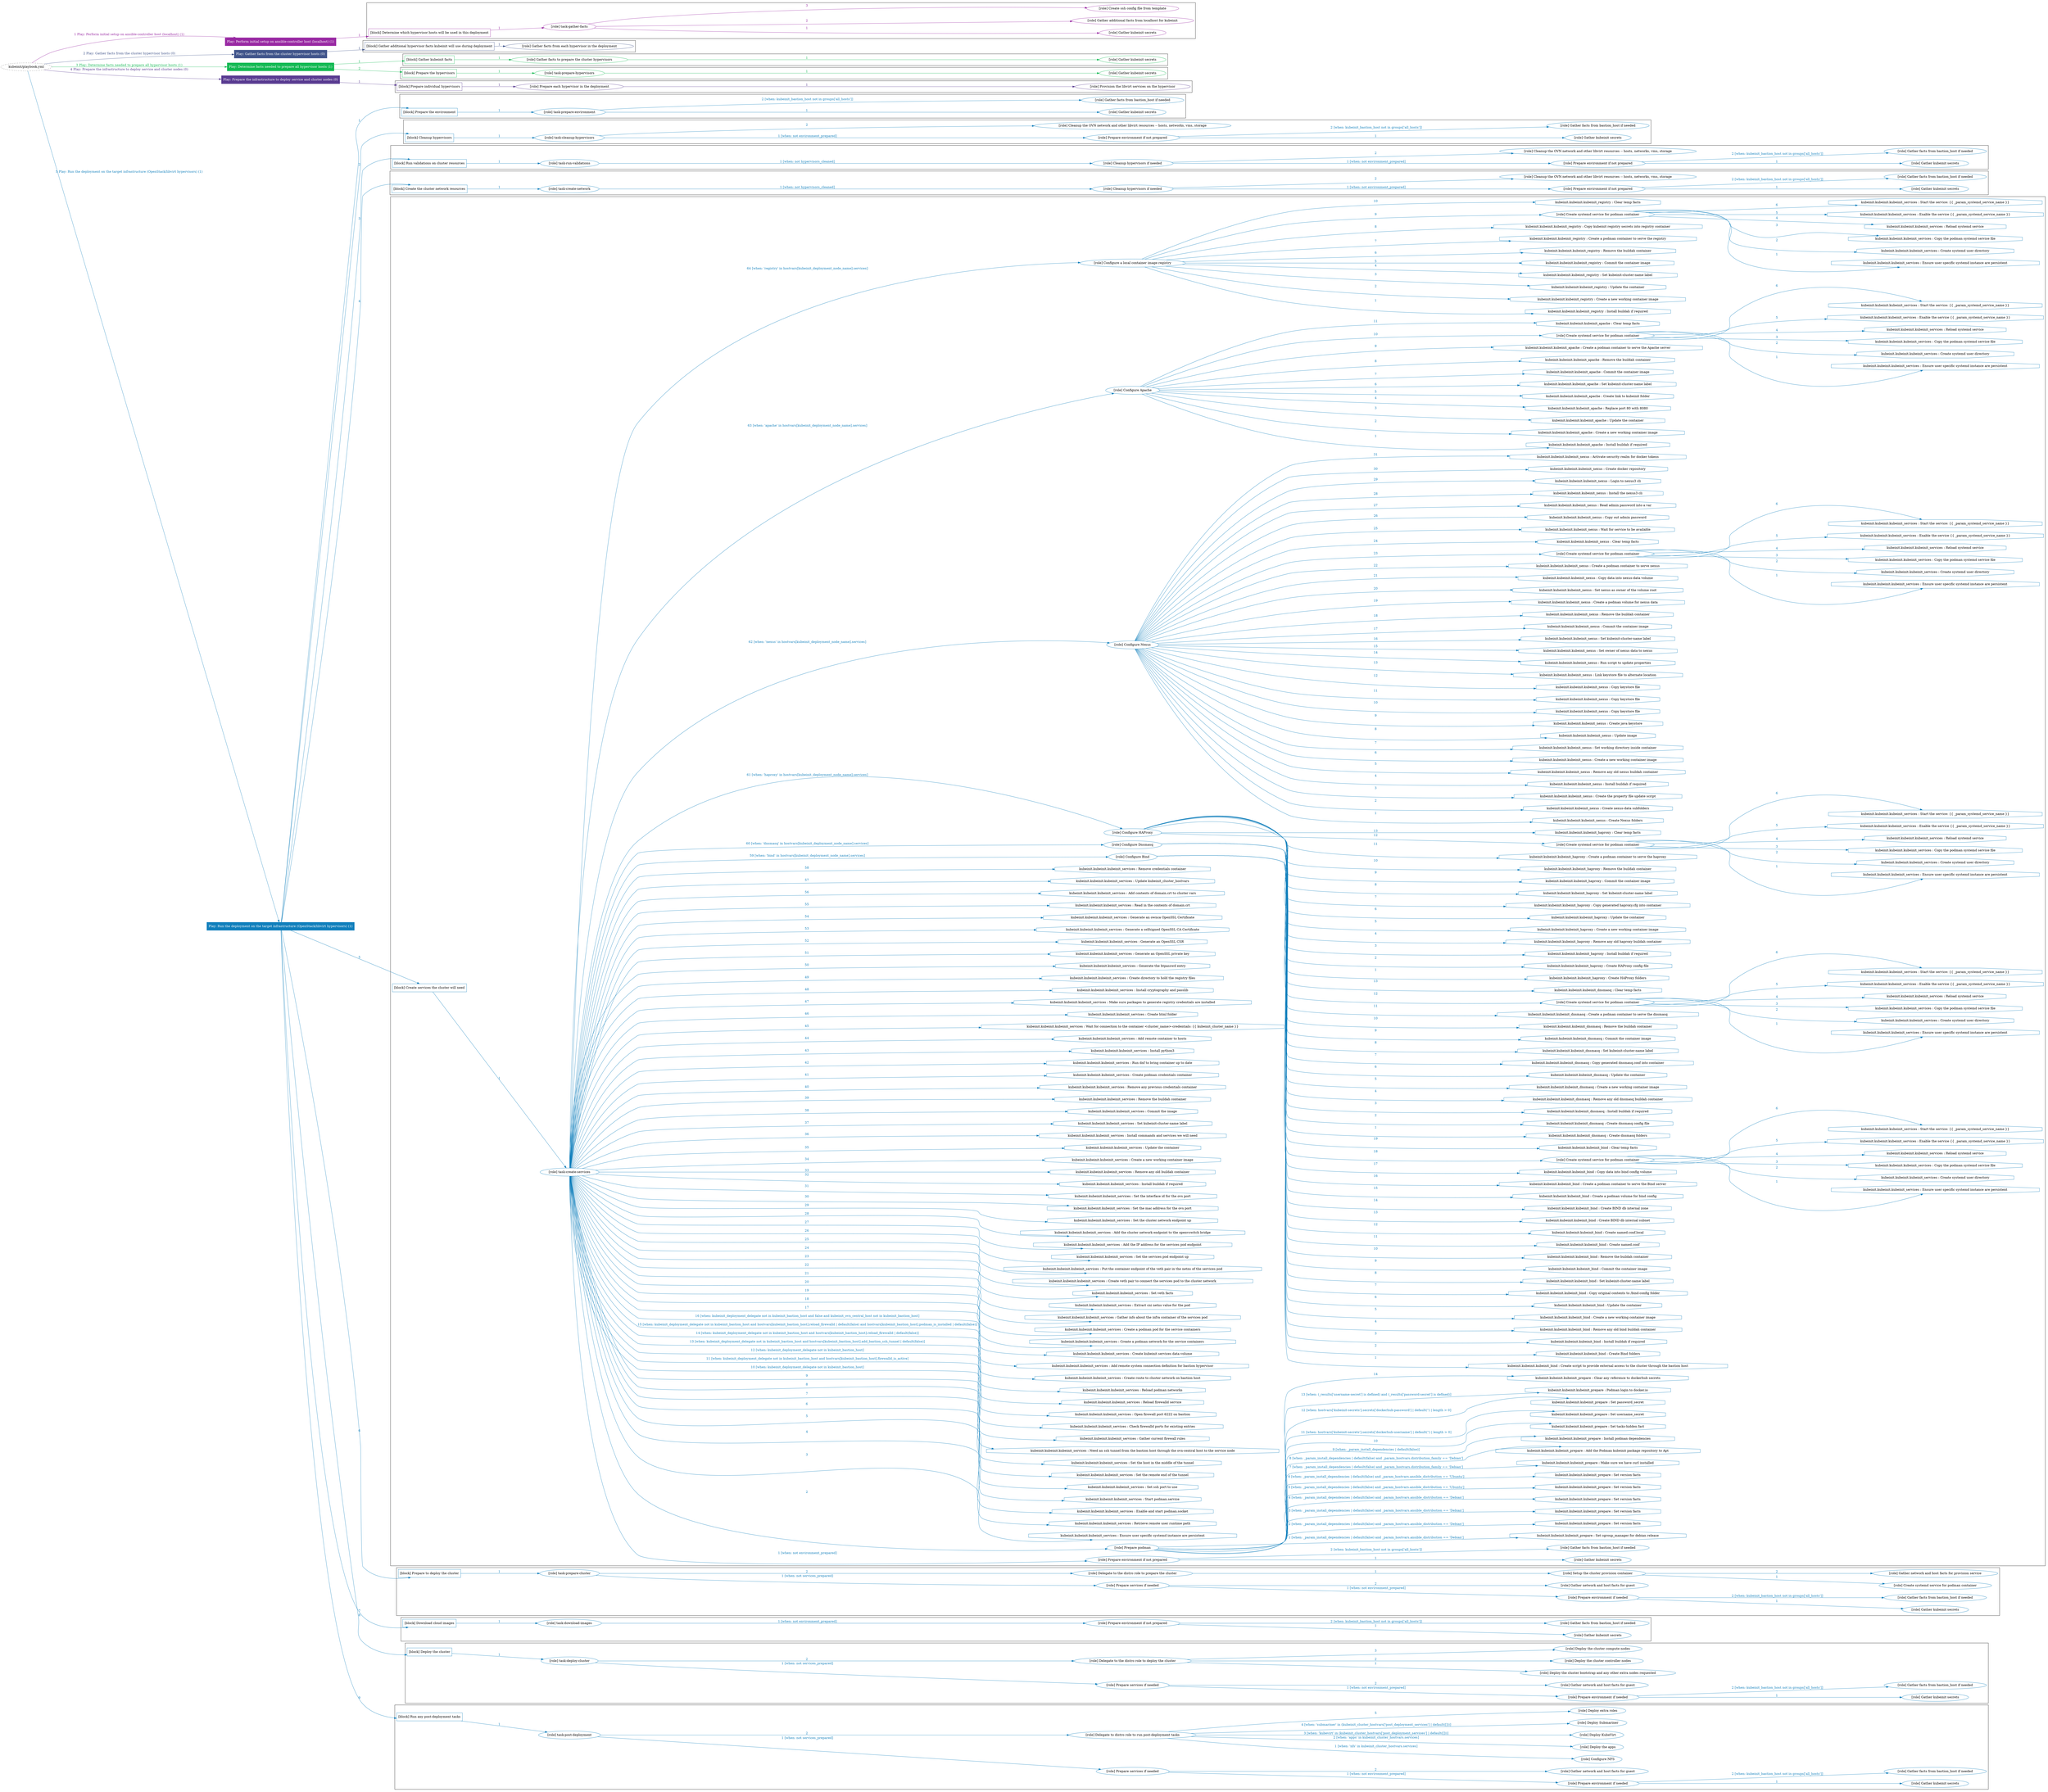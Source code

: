 digraph {
	graph [concentrate=true ordering=in rankdir=LR ratio=fill]
	edge [esep=5 sep=10]
	"kubeinit/playbook.yml" [URL="/home/runner/work/kubeinit/kubeinit/kubeinit/playbook.yml" id=playbook_1f29502b style=dotted]
	"kubeinit/playbook.yml" -> play_ffb70dff [label="1 Play: Perform initial setup on ansible-controller host (localhost) (1)" color="#9929a3" fontcolor="#9929a3" id=edge_play_ffb70dff labeltooltip="1 Play: Perform initial setup on ansible-controller host (localhost) (1)" tooltip="1 Play: Perform initial setup on ansible-controller host (localhost) (1)"]
	subgraph "Play: Perform initial setup on ansible-controller host (localhost) (1)" {
		play_ffb70dff [label="Play: Perform initial setup on ansible-controller host (localhost) (1)" URL="/home/runner/work/kubeinit/kubeinit/kubeinit/playbook.yml" color="#9929a3" fontcolor="#ffffff" id=play_ffb70dff shape=box style=filled tooltip=localhost]
		play_ffb70dff -> block_7e69fc24 [label=1 color="#9929a3" fontcolor="#9929a3" id=edge_block_7e69fc24 labeltooltip=1 tooltip=1]
		subgraph cluster_block_7e69fc24 {
			block_7e69fc24 [label="[block] Determine which hypervisor hosts will be used in this deployment" URL="/home/runner/work/kubeinit/kubeinit/kubeinit/playbook.yml" color="#9929a3" id=block_7e69fc24 labeltooltip="Determine which hypervisor hosts will be used in this deployment" shape=box tooltip="Determine which hypervisor hosts will be used in this deployment"]
			block_7e69fc24 -> role_4bf30332 [label="1 " color="#9929a3" fontcolor="#9929a3" id=edge_role_4bf30332 labeltooltip="1 " tooltip="1 "]
			subgraph "task-gather-facts" {
				role_4bf30332 [label="[role] task-gather-facts" URL="/home/runner/work/kubeinit/kubeinit/kubeinit/playbook.yml" color="#9929a3" id=role_4bf30332 tooltip="task-gather-facts"]
				role_4bf30332 -> role_e23996af [label="1 " color="#9929a3" fontcolor="#9929a3" id=edge_role_e23996af labeltooltip="1 " tooltip="1 "]
				subgraph "Gather kubeinit secrets" {
					role_e23996af [label="[role] Gather kubeinit secrets" URL="/home/runner/.ansible/collections/ansible_collections/kubeinit/kubeinit/roles/kubeinit_prepare/tasks/build_hypervisors_group.yml" color="#9929a3" id=role_e23996af tooltip="Gather kubeinit secrets"]
				}
				role_4bf30332 -> role_9681ad4d [label="2 " color="#9929a3" fontcolor="#9929a3" id=edge_role_9681ad4d labeltooltip="2 " tooltip="2 "]
				subgraph "Gather additional facts from localhost for kubeinit" {
					role_9681ad4d [label="[role] Gather additional facts from localhost for kubeinit" URL="/home/runner/.ansible/collections/ansible_collections/kubeinit/kubeinit/roles/kubeinit_prepare/tasks/build_hypervisors_group.yml" color="#9929a3" id=role_9681ad4d tooltip="Gather additional facts from localhost for kubeinit"]
				}
				role_4bf30332 -> role_342da940 [label="3 " color="#9929a3" fontcolor="#9929a3" id=edge_role_342da940 labeltooltip="3 " tooltip="3 "]
				subgraph "Create ssh config file from template" {
					role_342da940 [label="[role] Create ssh config file from template" URL="/home/runner/.ansible/collections/ansible_collections/kubeinit/kubeinit/roles/kubeinit_prepare/tasks/build_hypervisors_group.yml" color="#9929a3" id=role_342da940 tooltip="Create ssh config file from template"]
				}
			}
		}
	}
	"kubeinit/playbook.yml" -> play_1a526b49 [label="2 Play: Gather facts from the cluster hypervisor hosts (0)" color="#41558b" fontcolor="#41558b" id=edge_play_1a526b49 labeltooltip="2 Play: Gather facts from the cluster hypervisor hosts (0)" tooltip="2 Play: Gather facts from the cluster hypervisor hosts (0)"]
	subgraph "Play: Gather facts from the cluster hypervisor hosts (0)" {
		play_1a526b49 [label="Play: Gather facts from the cluster hypervisor hosts (0)" URL="/home/runner/work/kubeinit/kubeinit/kubeinit/playbook.yml" color="#41558b" fontcolor="#ffffff" id=play_1a526b49 shape=box style=filled tooltip="Play: Gather facts from the cluster hypervisor hosts (0)"]
		play_1a526b49 -> block_100f7ba8 [label=1 color="#41558b" fontcolor="#41558b" id=edge_block_100f7ba8 labeltooltip=1 tooltip=1]
		subgraph cluster_block_100f7ba8 {
			block_100f7ba8 [label="[block] Gather additional hypervisor facts kubeinit will use during deployment" URL="/home/runner/work/kubeinit/kubeinit/kubeinit/playbook.yml" color="#41558b" id=block_100f7ba8 labeltooltip="Gather additional hypervisor facts kubeinit will use during deployment" shape=box tooltip="Gather additional hypervisor facts kubeinit will use during deployment"]
			block_100f7ba8 -> role_d5fd9947 [label="1 " color="#41558b" fontcolor="#41558b" id=edge_role_d5fd9947 labeltooltip="1 " tooltip="1 "]
			subgraph "Gather facts from each hypervisor in the deployment" {
				role_d5fd9947 [label="[role] Gather facts from each hypervisor in the deployment" URL="/home/runner/work/kubeinit/kubeinit/kubeinit/playbook.yml" color="#41558b" id=role_d5fd9947 tooltip="Gather facts from each hypervisor in the deployment"]
			}
		}
	}
	"kubeinit/playbook.yml" -> play_e79ed550 [label="3 Play: Determine facts needed to prepare all hypervisor hosts (1)" color="#13b953" fontcolor="#13b953" id=edge_play_e79ed550 labeltooltip="3 Play: Determine facts needed to prepare all hypervisor hosts (1)" tooltip="3 Play: Determine facts needed to prepare all hypervisor hosts (1)"]
	subgraph "Play: Determine facts needed to prepare all hypervisor hosts (1)" {
		play_e79ed550 [label="Play: Determine facts needed to prepare all hypervisor hosts (1)" URL="/home/runner/work/kubeinit/kubeinit/kubeinit/playbook.yml" color="#13b953" fontcolor="#ffffff" id=play_e79ed550 shape=box style=filled tooltip=localhost]
		play_e79ed550 -> block_566c29ad [label=1 color="#13b953" fontcolor="#13b953" id=edge_block_566c29ad labeltooltip=1 tooltip=1]
		subgraph cluster_block_566c29ad {
			block_566c29ad [label="[block] Gather kubeinit facts" URL="/home/runner/work/kubeinit/kubeinit/kubeinit/playbook.yml" color="#13b953" id=block_566c29ad labeltooltip="Gather kubeinit facts" shape=box tooltip="Gather kubeinit facts"]
			block_566c29ad -> role_e2187a9b [label="1 " color="#13b953" fontcolor="#13b953" id=edge_role_e2187a9b labeltooltip="1 " tooltip="1 "]
			subgraph "Gather facts to prepare the cluster hypervisors" {
				role_e2187a9b [label="[role] Gather facts to prepare the cluster hypervisors" URL="/home/runner/work/kubeinit/kubeinit/kubeinit/playbook.yml" color="#13b953" id=role_e2187a9b tooltip="Gather facts to prepare the cluster hypervisors"]
				role_e2187a9b -> role_a006daa3 [label="1 " color="#13b953" fontcolor="#13b953" id=edge_role_a006daa3 labeltooltip="1 " tooltip="1 "]
				subgraph "Gather kubeinit secrets" {
					role_a006daa3 [label="[role] Gather kubeinit secrets" URL="/home/runner/.ansible/collections/ansible_collections/kubeinit/kubeinit/roles/kubeinit_prepare/tasks/gather_kubeinit_facts.yml" color="#13b953" id=role_a006daa3 tooltip="Gather kubeinit secrets"]
				}
			}
		}
		play_e79ed550 -> block_87d720df [label=2 color="#13b953" fontcolor="#13b953" id=edge_block_87d720df labeltooltip=2 tooltip=2]
		subgraph cluster_block_87d720df {
			block_87d720df [label="[block] Prepare the hypervisors" URL="/home/runner/work/kubeinit/kubeinit/kubeinit/playbook.yml" color="#13b953" id=block_87d720df labeltooltip="Prepare the hypervisors" shape=box tooltip="Prepare the hypervisors"]
			block_87d720df -> role_655db7f4 [label="1 " color="#13b953" fontcolor="#13b953" id=edge_role_655db7f4 labeltooltip="1 " tooltip="1 "]
			subgraph "task-prepare-hypervisors" {
				role_655db7f4 [label="[role] task-prepare-hypervisors" URL="/home/runner/work/kubeinit/kubeinit/kubeinit/playbook.yml" color="#13b953" id=role_655db7f4 tooltip="task-prepare-hypervisors"]
				role_655db7f4 -> role_0bffa7e1 [label="1 " color="#13b953" fontcolor="#13b953" id=edge_role_0bffa7e1 labeltooltip="1 " tooltip="1 "]
				subgraph "Gather kubeinit secrets" {
					role_0bffa7e1 [label="[role] Gather kubeinit secrets" URL="/home/runner/.ansible/collections/ansible_collections/kubeinit/kubeinit/roles/kubeinit_prepare/tasks/gather_kubeinit_facts.yml" color="#13b953" id=role_0bffa7e1 tooltip="Gather kubeinit secrets"]
				}
			}
		}
	}
	"kubeinit/playbook.yml" -> play_3c750548 [label="4 Play: Prepare the infrastructure to deploy service and cluster nodes (0)" color="#593b91" fontcolor="#593b91" id=edge_play_3c750548 labeltooltip="4 Play: Prepare the infrastructure to deploy service and cluster nodes (0)" tooltip="4 Play: Prepare the infrastructure to deploy service and cluster nodes (0)"]
	subgraph "Play: Prepare the infrastructure to deploy service and cluster nodes (0)" {
		play_3c750548 [label="Play: Prepare the infrastructure to deploy service and cluster nodes (0)" URL="/home/runner/work/kubeinit/kubeinit/kubeinit/playbook.yml" color="#593b91" fontcolor="#ffffff" id=play_3c750548 shape=box style=filled tooltip="Play: Prepare the infrastructure to deploy service and cluster nodes (0)"]
		play_3c750548 -> block_b7efb58c [label=1 color="#593b91" fontcolor="#593b91" id=edge_block_b7efb58c labeltooltip=1 tooltip=1]
		subgraph cluster_block_b7efb58c {
			block_b7efb58c [label="[block] Prepare individual hypervisors" URL="/home/runner/work/kubeinit/kubeinit/kubeinit/playbook.yml" color="#593b91" id=block_b7efb58c labeltooltip="Prepare individual hypervisors" shape=box tooltip="Prepare individual hypervisors"]
			block_b7efb58c -> role_656aabc0 [label="1 " color="#593b91" fontcolor="#593b91" id=edge_role_656aabc0 labeltooltip="1 " tooltip="1 "]
			subgraph "Prepare each hypervisor in the deployment" {
				role_656aabc0 [label="[role] Prepare each hypervisor in the deployment" URL="/home/runner/work/kubeinit/kubeinit/kubeinit/playbook.yml" color="#593b91" id=role_656aabc0 tooltip="Prepare each hypervisor in the deployment"]
				role_656aabc0 -> role_dbce7b50 [label="1 " color="#593b91" fontcolor="#593b91" id=edge_role_dbce7b50 labeltooltip="1 " tooltip="1 "]
				subgraph "Provision the libvirt services on the hypervisor" {
					role_dbce7b50 [label="[role] Provision the libvirt services on the hypervisor" URL="/home/runner/.ansible/collections/ansible_collections/kubeinit/kubeinit/roles/kubeinit_prepare/tasks/prepare_hypervisor.yml" color="#593b91" id=role_dbce7b50 tooltip="Provision the libvirt services on the hypervisor"]
				}
			}
		}
	}
	"kubeinit/playbook.yml" -> play_8713b72a [label="5 Play: Run the deployment on the target infrastructure (OpenStack/libvirt hypervisors) (1)" color="#107fbc" fontcolor="#107fbc" id=edge_play_8713b72a labeltooltip="5 Play: Run the deployment on the target infrastructure (OpenStack/libvirt hypervisors) (1)" tooltip="5 Play: Run the deployment on the target infrastructure (OpenStack/libvirt hypervisors) (1)"]
	subgraph "Play: Run the deployment on the target infrastructure (OpenStack/libvirt hypervisors) (1)" {
		play_8713b72a [label="Play: Run the deployment on the target infrastructure (OpenStack/libvirt hypervisors) (1)" URL="/home/runner/work/kubeinit/kubeinit/kubeinit/playbook.yml" color="#107fbc" fontcolor="#ffffff" id=play_8713b72a shape=box style=filled tooltip=localhost]
		play_8713b72a -> block_d272c8d1 [label=1 color="#107fbc" fontcolor="#107fbc" id=edge_block_d272c8d1 labeltooltip=1 tooltip=1]
		subgraph cluster_block_d272c8d1 {
			block_d272c8d1 [label="[block] Prepare the environment" URL="/home/runner/work/kubeinit/kubeinit/kubeinit/playbook.yml" color="#107fbc" id=block_d272c8d1 labeltooltip="Prepare the environment" shape=box tooltip="Prepare the environment"]
			block_d272c8d1 -> role_9422162d [label="1 " color="#107fbc" fontcolor="#107fbc" id=edge_role_9422162d labeltooltip="1 " tooltip="1 "]
			subgraph "task-prepare-environment" {
				role_9422162d [label="[role] task-prepare-environment" URL="/home/runner/work/kubeinit/kubeinit/kubeinit/playbook.yml" color="#107fbc" id=role_9422162d tooltip="task-prepare-environment"]
				role_9422162d -> role_c9d93a89 [label="1 " color="#107fbc" fontcolor="#107fbc" id=edge_role_c9d93a89 labeltooltip="1 " tooltip="1 "]
				subgraph "Gather kubeinit secrets" {
					role_c9d93a89 [label="[role] Gather kubeinit secrets" URL="/home/runner/.ansible/collections/ansible_collections/kubeinit/kubeinit/roles/kubeinit_prepare/tasks/gather_kubeinit_facts.yml" color="#107fbc" id=role_c9d93a89 tooltip="Gather kubeinit secrets"]
				}
				role_9422162d -> role_b9111cb8 [label="2 [when: kubeinit_bastion_host not in groups['all_hosts']]" color="#107fbc" fontcolor="#107fbc" id=edge_role_b9111cb8 labeltooltip="2 [when: kubeinit_bastion_host not in groups['all_hosts']]" tooltip="2 [when: kubeinit_bastion_host not in groups['all_hosts']]"]
				subgraph "Gather facts from bastion_host if needed" {
					role_b9111cb8 [label="[role] Gather facts from bastion_host if needed" URL="/home/runner/.ansible/collections/ansible_collections/kubeinit/kubeinit/roles/kubeinit_prepare/tasks/main.yml" color="#107fbc" id=role_b9111cb8 tooltip="Gather facts from bastion_host if needed"]
				}
			}
		}
		play_8713b72a -> block_ba7365e7 [label=2 color="#107fbc" fontcolor="#107fbc" id=edge_block_ba7365e7 labeltooltip=2 tooltip=2]
		subgraph cluster_block_ba7365e7 {
			block_ba7365e7 [label="[block] Cleanup hypervisors" URL="/home/runner/work/kubeinit/kubeinit/kubeinit/playbook.yml" color="#107fbc" id=block_ba7365e7 labeltooltip="Cleanup hypervisors" shape=box tooltip="Cleanup hypervisors"]
			block_ba7365e7 -> role_b347069c [label="1 " color="#107fbc" fontcolor="#107fbc" id=edge_role_b347069c labeltooltip="1 " tooltip="1 "]
			subgraph "task-cleanup-hypervisors" {
				role_b347069c [label="[role] task-cleanup-hypervisors" URL="/home/runner/work/kubeinit/kubeinit/kubeinit/playbook.yml" color="#107fbc" id=role_b347069c tooltip="task-cleanup-hypervisors"]
				role_b347069c -> role_ef0ecf72 [label="1 [when: not environment_prepared]" color="#107fbc" fontcolor="#107fbc" id=edge_role_ef0ecf72 labeltooltip="1 [when: not environment_prepared]" tooltip="1 [when: not environment_prepared]"]
				subgraph "Prepare environment if not prepared" {
					role_ef0ecf72 [label="[role] Prepare environment if not prepared" URL="/home/runner/.ansible/collections/ansible_collections/kubeinit/kubeinit/roles/kubeinit_libvirt/tasks/cleanup_hypervisors.yml" color="#107fbc" id=role_ef0ecf72 tooltip="Prepare environment if not prepared"]
					role_ef0ecf72 -> role_bfcf3260 [label="1 " color="#107fbc" fontcolor="#107fbc" id=edge_role_bfcf3260 labeltooltip="1 " tooltip="1 "]
					subgraph "Gather kubeinit secrets" {
						role_bfcf3260 [label="[role] Gather kubeinit secrets" URL="/home/runner/.ansible/collections/ansible_collections/kubeinit/kubeinit/roles/kubeinit_prepare/tasks/gather_kubeinit_facts.yml" color="#107fbc" id=role_bfcf3260 tooltip="Gather kubeinit secrets"]
					}
					role_ef0ecf72 -> role_d3090b25 [label="2 [when: kubeinit_bastion_host not in groups['all_hosts']]" color="#107fbc" fontcolor="#107fbc" id=edge_role_d3090b25 labeltooltip="2 [when: kubeinit_bastion_host not in groups['all_hosts']]" tooltip="2 [when: kubeinit_bastion_host not in groups['all_hosts']]"]
					subgraph "Gather facts from bastion_host if needed" {
						role_d3090b25 [label="[role] Gather facts from bastion_host if needed" URL="/home/runner/.ansible/collections/ansible_collections/kubeinit/kubeinit/roles/kubeinit_prepare/tasks/main.yml" color="#107fbc" id=role_d3090b25 tooltip="Gather facts from bastion_host if needed"]
					}
				}
				role_b347069c -> role_62d0bd0b [label="2 " color="#107fbc" fontcolor="#107fbc" id=edge_role_62d0bd0b labeltooltip="2 " tooltip="2 "]
				subgraph "Cleanup the OVN network and other libvirt resources -- hosts, networks, vms, storage" {
					role_62d0bd0b [label="[role] Cleanup the OVN network and other libvirt resources -- hosts, networks, vms, storage" URL="/home/runner/.ansible/collections/ansible_collections/kubeinit/kubeinit/roles/kubeinit_libvirt/tasks/cleanup_hypervisors.yml" color="#107fbc" id=role_62d0bd0b tooltip="Cleanup the OVN network and other libvirt resources -- hosts, networks, vms, storage"]
				}
			}
		}
		play_8713b72a -> block_9b041195 [label=3 color="#107fbc" fontcolor="#107fbc" id=edge_block_9b041195 labeltooltip=3 tooltip=3]
		subgraph cluster_block_9b041195 {
			block_9b041195 [label="[block] Run validations on cluster resources" URL="/home/runner/work/kubeinit/kubeinit/kubeinit/playbook.yml" color="#107fbc" id=block_9b041195 labeltooltip="Run validations on cluster resources" shape=box tooltip="Run validations on cluster resources"]
			block_9b041195 -> role_09df0ca4 [label="1 " color="#107fbc" fontcolor="#107fbc" id=edge_role_09df0ca4 labeltooltip="1 " tooltip="1 "]
			subgraph "task-run-validations" {
				role_09df0ca4 [label="[role] task-run-validations" URL="/home/runner/work/kubeinit/kubeinit/kubeinit/playbook.yml" color="#107fbc" id=role_09df0ca4 tooltip="task-run-validations"]
				role_09df0ca4 -> role_ff4ba725 [label="1 [when: not hypervisors_cleaned]" color="#107fbc" fontcolor="#107fbc" id=edge_role_ff4ba725 labeltooltip="1 [when: not hypervisors_cleaned]" tooltip="1 [when: not hypervisors_cleaned]"]
				subgraph "Cleanup hypervisors if needed" {
					role_ff4ba725 [label="[role] Cleanup hypervisors if needed" URL="/home/runner/.ansible/collections/ansible_collections/kubeinit/kubeinit/roles/kubeinit_validations/tasks/main.yml" color="#107fbc" id=role_ff4ba725 tooltip="Cleanup hypervisors if needed"]
					role_ff4ba725 -> role_90669180 [label="1 [when: not environment_prepared]" color="#107fbc" fontcolor="#107fbc" id=edge_role_90669180 labeltooltip="1 [when: not environment_prepared]" tooltip="1 [when: not environment_prepared]"]
					subgraph "Prepare environment if not prepared" {
						role_90669180 [label="[role] Prepare environment if not prepared" URL="/home/runner/.ansible/collections/ansible_collections/kubeinit/kubeinit/roles/kubeinit_libvirt/tasks/cleanup_hypervisors.yml" color="#107fbc" id=role_90669180 tooltip="Prepare environment if not prepared"]
						role_90669180 -> role_0ddd3b96 [label="1 " color="#107fbc" fontcolor="#107fbc" id=edge_role_0ddd3b96 labeltooltip="1 " tooltip="1 "]
						subgraph "Gather kubeinit secrets" {
							role_0ddd3b96 [label="[role] Gather kubeinit secrets" URL="/home/runner/.ansible/collections/ansible_collections/kubeinit/kubeinit/roles/kubeinit_prepare/tasks/gather_kubeinit_facts.yml" color="#107fbc" id=role_0ddd3b96 tooltip="Gather kubeinit secrets"]
						}
						role_90669180 -> role_d893c0d3 [label="2 [when: kubeinit_bastion_host not in groups['all_hosts']]" color="#107fbc" fontcolor="#107fbc" id=edge_role_d893c0d3 labeltooltip="2 [when: kubeinit_bastion_host not in groups['all_hosts']]" tooltip="2 [when: kubeinit_bastion_host not in groups['all_hosts']]"]
						subgraph "Gather facts from bastion_host if needed" {
							role_d893c0d3 [label="[role] Gather facts from bastion_host if needed" URL="/home/runner/.ansible/collections/ansible_collections/kubeinit/kubeinit/roles/kubeinit_prepare/tasks/main.yml" color="#107fbc" id=role_d893c0d3 tooltip="Gather facts from bastion_host if needed"]
						}
					}
					role_ff4ba725 -> role_60f04442 [label="2 " color="#107fbc" fontcolor="#107fbc" id=edge_role_60f04442 labeltooltip="2 " tooltip="2 "]
					subgraph "Cleanup the OVN network and other libvirt resources -- hosts, networks, vms, storage" {
						role_60f04442 [label="[role] Cleanup the OVN network and other libvirt resources -- hosts, networks, vms, storage" URL="/home/runner/.ansible/collections/ansible_collections/kubeinit/kubeinit/roles/kubeinit_libvirt/tasks/cleanup_hypervisors.yml" color="#107fbc" id=role_60f04442 tooltip="Cleanup the OVN network and other libvirt resources -- hosts, networks, vms, storage"]
					}
				}
			}
		}
		play_8713b72a -> block_535f6b12 [label=4 color="#107fbc" fontcolor="#107fbc" id=edge_block_535f6b12 labeltooltip=4 tooltip=4]
		subgraph cluster_block_535f6b12 {
			block_535f6b12 [label="[block] Create the cluster network resources" URL="/home/runner/work/kubeinit/kubeinit/kubeinit/playbook.yml" color="#107fbc" id=block_535f6b12 labeltooltip="Create the cluster network resources" shape=box tooltip="Create the cluster network resources"]
			block_535f6b12 -> role_16434ac3 [label="1 " color="#107fbc" fontcolor="#107fbc" id=edge_role_16434ac3 labeltooltip="1 " tooltip="1 "]
			subgraph "task-create-network" {
				role_16434ac3 [label="[role] task-create-network" URL="/home/runner/work/kubeinit/kubeinit/kubeinit/playbook.yml" color="#107fbc" id=role_16434ac3 tooltip="task-create-network"]
				role_16434ac3 -> role_7055a981 [label="1 [when: not hypervisors_cleaned]" color="#107fbc" fontcolor="#107fbc" id=edge_role_7055a981 labeltooltip="1 [when: not hypervisors_cleaned]" tooltip="1 [when: not hypervisors_cleaned]"]
				subgraph "Cleanup hypervisors if needed" {
					role_7055a981 [label="[role] Cleanup hypervisors if needed" URL="/home/runner/.ansible/collections/ansible_collections/kubeinit/kubeinit/roles/kubeinit_libvirt/tasks/create_network.yml" color="#107fbc" id=role_7055a981 tooltip="Cleanup hypervisors if needed"]
					role_7055a981 -> role_16af7aa5 [label="1 [when: not environment_prepared]" color="#107fbc" fontcolor="#107fbc" id=edge_role_16af7aa5 labeltooltip="1 [when: not environment_prepared]" tooltip="1 [when: not environment_prepared]"]
					subgraph "Prepare environment if not prepared" {
						role_16af7aa5 [label="[role] Prepare environment if not prepared" URL="/home/runner/.ansible/collections/ansible_collections/kubeinit/kubeinit/roles/kubeinit_libvirt/tasks/cleanup_hypervisors.yml" color="#107fbc" id=role_16af7aa5 tooltip="Prepare environment if not prepared"]
						role_16af7aa5 -> role_7d87f9bb [label="1 " color="#107fbc" fontcolor="#107fbc" id=edge_role_7d87f9bb labeltooltip="1 " tooltip="1 "]
						subgraph "Gather kubeinit secrets" {
							role_7d87f9bb [label="[role] Gather kubeinit secrets" URL="/home/runner/.ansible/collections/ansible_collections/kubeinit/kubeinit/roles/kubeinit_prepare/tasks/gather_kubeinit_facts.yml" color="#107fbc" id=role_7d87f9bb tooltip="Gather kubeinit secrets"]
						}
						role_16af7aa5 -> role_c620265d [label="2 [when: kubeinit_bastion_host not in groups['all_hosts']]" color="#107fbc" fontcolor="#107fbc" id=edge_role_c620265d labeltooltip="2 [when: kubeinit_bastion_host not in groups['all_hosts']]" tooltip="2 [when: kubeinit_bastion_host not in groups['all_hosts']]"]
						subgraph "Gather facts from bastion_host if needed" {
							role_c620265d [label="[role] Gather facts from bastion_host if needed" URL="/home/runner/.ansible/collections/ansible_collections/kubeinit/kubeinit/roles/kubeinit_prepare/tasks/main.yml" color="#107fbc" id=role_c620265d tooltip="Gather facts from bastion_host if needed"]
						}
					}
					role_7055a981 -> role_2cc081c9 [label="2 " color="#107fbc" fontcolor="#107fbc" id=edge_role_2cc081c9 labeltooltip="2 " tooltip="2 "]
					subgraph "Cleanup the OVN network and other libvirt resources -- hosts, networks, vms, storage" {
						role_2cc081c9 [label="[role] Cleanup the OVN network and other libvirt resources -- hosts, networks, vms, storage" URL="/home/runner/.ansible/collections/ansible_collections/kubeinit/kubeinit/roles/kubeinit_libvirt/tasks/cleanup_hypervisors.yml" color="#107fbc" id=role_2cc081c9 tooltip="Cleanup the OVN network and other libvirt resources -- hosts, networks, vms, storage"]
					}
				}
			}
		}
		play_8713b72a -> block_078b9722 [label=5 color="#107fbc" fontcolor="#107fbc" id=edge_block_078b9722 labeltooltip=5 tooltip=5]
		subgraph cluster_block_078b9722 {
			block_078b9722 [label="[block] Create services the cluster will need" URL="/home/runner/work/kubeinit/kubeinit/kubeinit/playbook.yml" color="#107fbc" id=block_078b9722 labeltooltip="Create services the cluster will need" shape=box tooltip="Create services the cluster will need"]
			block_078b9722 -> role_dc3e9885 [label="1 " color="#107fbc" fontcolor="#107fbc" id=edge_role_dc3e9885 labeltooltip="1 " tooltip="1 "]
			subgraph "task-create-services" {
				role_dc3e9885 [label="[role] task-create-services" URL="/home/runner/work/kubeinit/kubeinit/kubeinit/playbook.yml" color="#107fbc" id=role_dc3e9885 tooltip="task-create-services"]
				role_dc3e9885 -> role_3bc61f48 [label="1 [when: not environment_prepared]" color="#107fbc" fontcolor="#107fbc" id=edge_role_3bc61f48 labeltooltip="1 [when: not environment_prepared]" tooltip="1 [when: not environment_prepared]"]
				subgraph "Prepare environment if not prepared" {
					role_3bc61f48 [label="[role] Prepare environment if not prepared" URL="/home/runner/.ansible/collections/ansible_collections/kubeinit/kubeinit/roles/kubeinit_services/tasks/main.yml" color="#107fbc" id=role_3bc61f48 tooltip="Prepare environment if not prepared"]
					role_3bc61f48 -> role_b21cde83 [label="1 " color="#107fbc" fontcolor="#107fbc" id=edge_role_b21cde83 labeltooltip="1 " tooltip="1 "]
					subgraph "Gather kubeinit secrets" {
						role_b21cde83 [label="[role] Gather kubeinit secrets" URL="/home/runner/.ansible/collections/ansible_collections/kubeinit/kubeinit/roles/kubeinit_prepare/tasks/gather_kubeinit_facts.yml" color="#107fbc" id=role_b21cde83 tooltip="Gather kubeinit secrets"]
					}
					role_3bc61f48 -> role_fe23826c [label="2 [when: kubeinit_bastion_host not in groups['all_hosts']]" color="#107fbc" fontcolor="#107fbc" id=edge_role_fe23826c labeltooltip="2 [when: kubeinit_bastion_host not in groups['all_hosts']]" tooltip="2 [when: kubeinit_bastion_host not in groups['all_hosts']]"]
					subgraph "Gather facts from bastion_host if needed" {
						role_fe23826c [label="[role] Gather facts from bastion_host if needed" URL="/home/runner/.ansible/collections/ansible_collections/kubeinit/kubeinit/roles/kubeinit_prepare/tasks/main.yml" color="#107fbc" id=role_fe23826c tooltip="Gather facts from bastion_host if needed"]
					}
				}
				role_dc3e9885 -> role_4658cf29 [label="2 " color="#107fbc" fontcolor="#107fbc" id=edge_role_4658cf29 labeltooltip="2 " tooltip="2 "]
				subgraph "Prepare podman" {
					role_4658cf29 [label="[role] Prepare podman" URL="/home/runner/.ansible/collections/ansible_collections/kubeinit/kubeinit/roles/kubeinit_services/tasks/00_create_service_pod.yml" color="#107fbc" id=role_4658cf29 tooltip="Prepare podman"]
					task_2c149232 [label="kubeinit.kubeinit.kubeinit_prepare : Set cgroup_manager for debian release" URL="/home/runner/.ansible/collections/ansible_collections/kubeinit/kubeinit/roles/kubeinit_prepare/tasks/prepare_podman.yml" color="#107fbc" id=task_2c149232 shape=octagon tooltip="kubeinit.kubeinit.kubeinit_prepare : Set cgroup_manager for debian release"]
					role_4658cf29 -> task_2c149232 [label="1 [when: _param_install_dependencies | default(false) and _param_hostvars.ansible_distribution == 'Debian']" color="#107fbc" fontcolor="#107fbc" id=edge_task_2c149232 labeltooltip="1 [when: _param_install_dependencies | default(false) and _param_hostvars.ansible_distribution == 'Debian']" tooltip="1 [when: _param_install_dependencies | default(false) and _param_hostvars.ansible_distribution == 'Debian']"]
					task_a2974079 [label="kubeinit.kubeinit.kubeinit_prepare : Set version facts" URL="/home/runner/.ansible/collections/ansible_collections/kubeinit/kubeinit/roles/kubeinit_prepare/tasks/prepare_podman.yml" color="#107fbc" id=task_a2974079 shape=octagon tooltip="kubeinit.kubeinit.kubeinit_prepare : Set version facts"]
					role_4658cf29 -> task_a2974079 [label="2 [when: _param_install_dependencies | default(false) and _param_hostvars.ansible_distribution == 'Debian']" color="#107fbc" fontcolor="#107fbc" id=edge_task_a2974079 labeltooltip="2 [when: _param_install_dependencies | default(false) and _param_hostvars.ansible_distribution == 'Debian']" tooltip="2 [when: _param_install_dependencies | default(false) and _param_hostvars.ansible_distribution == 'Debian']"]
					task_f47463ed [label="kubeinit.kubeinit.kubeinit_prepare : Set version facts" URL="/home/runner/.ansible/collections/ansible_collections/kubeinit/kubeinit/roles/kubeinit_prepare/tasks/prepare_podman.yml" color="#107fbc" id=task_f47463ed shape=octagon tooltip="kubeinit.kubeinit.kubeinit_prepare : Set version facts"]
					role_4658cf29 -> task_f47463ed [label="3 [when: _param_install_dependencies | default(false) and _param_hostvars.ansible_distribution == 'Debian']" color="#107fbc" fontcolor="#107fbc" id=edge_task_f47463ed labeltooltip="3 [when: _param_install_dependencies | default(false) and _param_hostvars.ansible_distribution == 'Debian']" tooltip="3 [when: _param_install_dependencies | default(false) and _param_hostvars.ansible_distribution == 'Debian']"]
					task_12130dc5 [label="kubeinit.kubeinit.kubeinit_prepare : Set version facts" URL="/home/runner/.ansible/collections/ansible_collections/kubeinit/kubeinit/roles/kubeinit_prepare/tasks/prepare_podman.yml" color="#107fbc" id=task_12130dc5 shape=octagon tooltip="kubeinit.kubeinit.kubeinit_prepare : Set version facts"]
					role_4658cf29 -> task_12130dc5 [label="4 [when: _param_install_dependencies | default(false) and _param_hostvars.ansible_distribution == 'Debian']" color="#107fbc" fontcolor="#107fbc" id=edge_task_12130dc5 labeltooltip="4 [when: _param_install_dependencies | default(false) and _param_hostvars.ansible_distribution == 'Debian']" tooltip="4 [when: _param_install_dependencies | default(false) and _param_hostvars.ansible_distribution == 'Debian']"]
					task_cdc76e51 [label="kubeinit.kubeinit.kubeinit_prepare : Set version facts" URL="/home/runner/.ansible/collections/ansible_collections/kubeinit/kubeinit/roles/kubeinit_prepare/tasks/prepare_podman.yml" color="#107fbc" id=task_cdc76e51 shape=octagon tooltip="kubeinit.kubeinit.kubeinit_prepare : Set version facts"]
					role_4658cf29 -> task_cdc76e51 [label="5 [when: _param_install_dependencies | default(false) and _param_hostvars.ansible_distribution == 'Ubuntu']" color="#107fbc" fontcolor="#107fbc" id=edge_task_cdc76e51 labeltooltip="5 [when: _param_install_dependencies | default(false) and _param_hostvars.ansible_distribution == 'Ubuntu']" tooltip="5 [when: _param_install_dependencies | default(false) and _param_hostvars.ansible_distribution == 'Ubuntu']"]
					task_43344c40 [label="kubeinit.kubeinit.kubeinit_prepare : Set version facts" URL="/home/runner/.ansible/collections/ansible_collections/kubeinit/kubeinit/roles/kubeinit_prepare/tasks/prepare_podman.yml" color="#107fbc" id=task_43344c40 shape=octagon tooltip="kubeinit.kubeinit.kubeinit_prepare : Set version facts"]
					role_4658cf29 -> task_43344c40 [label="6 [when: _param_install_dependencies | default(false) and _param_hostvars.ansible_distribution == 'Ubuntu']" color="#107fbc" fontcolor="#107fbc" id=edge_task_43344c40 labeltooltip="6 [when: _param_install_dependencies | default(false) and _param_hostvars.ansible_distribution == 'Ubuntu']" tooltip="6 [when: _param_install_dependencies | default(false) and _param_hostvars.ansible_distribution == 'Ubuntu']"]
					task_760f21bd [label="kubeinit.kubeinit.kubeinit_prepare : Make sure we have curl installed" URL="/home/runner/.ansible/collections/ansible_collections/kubeinit/kubeinit/roles/kubeinit_prepare/tasks/prepare_podman.yml" color="#107fbc" id=task_760f21bd shape=octagon tooltip="kubeinit.kubeinit.kubeinit_prepare : Make sure we have curl installed"]
					role_4658cf29 -> task_760f21bd [label="7 [when: _param_install_dependencies | default(false) and _param_hostvars.distribution_family == 'Debian']" color="#107fbc" fontcolor="#107fbc" id=edge_task_760f21bd labeltooltip="7 [when: _param_install_dependencies | default(false) and _param_hostvars.distribution_family == 'Debian']" tooltip="7 [when: _param_install_dependencies | default(false) and _param_hostvars.distribution_family == 'Debian']"]
					task_971b07bc [label="kubeinit.kubeinit.kubeinit_prepare : Add the Podman kubeinit package repository to Apt" URL="/home/runner/.ansible/collections/ansible_collections/kubeinit/kubeinit/roles/kubeinit_prepare/tasks/prepare_podman.yml" color="#107fbc" id=task_971b07bc shape=octagon tooltip="kubeinit.kubeinit.kubeinit_prepare : Add the Podman kubeinit package repository to Apt"]
					role_4658cf29 -> task_971b07bc [label="8 [when: _param_install_dependencies | default(false) and _param_hostvars.distribution_family == 'Debian']" color="#107fbc" fontcolor="#107fbc" id=edge_task_971b07bc labeltooltip="8 [when: _param_install_dependencies | default(false) and _param_hostvars.distribution_family == 'Debian']" tooltip="8 [when: _param_install_dependencies | default(false) and _param_hostvars.distribution_family == 'Debian']"]
					task_31b94090 [label="kubeinit.kubeinit.kubeinit_prepare : Install podman dependencies" URL="/home/runner/.ansible/collections/ansible_collections/kubeinit/kubeinit/roles/kubeinit_prepare/tasks/prepare_podman.yml" color="#107fbc" id=task_31b94090 shape=octagon tooltip="kubeinit.kubeinit.kubeinit_prepare : Install podman dependencies"]
					role_4658cf29 -> task_31b94090 [label="9 [when: _param_install_dependencies | default(false)]" color="#107fbc" fontcolor="#107fbc" id=edge_task_31b94090 labeltooltip="9 [when: _param_install_dependencies | default(false)]" tooltip="9 [when: _param_install_dependencies | default(false)]"]
					task_99a9f581 [label="kubeinit.kubeinit.kubeinit_prepare : Set tasks-hidden fact" URL="/home/runner/.ansible/collections/ansible_collections/kubeinit/kubeinit/roles/kubeinit_prepare/tasks/prepare_podman.yml" color="#107fbc" id=task_99a9f581 shape=octagon tooltip="kubeinit.kubeinit.kubeinit_prepare : Set tasks-hidden fact"]
					role_4658cf29 -> task_99a9f581 [label="10 " color="#107fbc" fontcolor="#107fbc" id=edge_task_99a9f581 labeltooltip="10 " tooltip="10 "]
					task_8f436146 [label="kubeinit.kubeinit.kubeinit_prepare : Set username_secret" URL="/home/runner/.ansible/collections/ansible_collections/kubeinit/kubeinit/roles/kubeinit_prepare/tasks/prepare_podman.yml" color="#107fbc" id=task_8f436146 shape=octagon tooltip="kubeinit.kubeinit.kubeinit_prepare : Set username_secret"]
					role_4658cf29 -> task_8f436146 [label="11 [when: hostvars['kubeinit-secrets'].secrets['dockerhub-username'] | default('') | length > 0]" color="#107fbc" fontcolor="#107fbc" id=edge_task_8f436146 labeltooltip="11 [when: hostvars['kubeinit-secrets'].secrets['dockerhub-username'] | default('') | length > 0]" tooltip="11 [when: hostvars['kubeinit-secrets'].secrets['dockerhub-username'] | default('') | length > 0]"]
					task_edc35d49 [label="kubeinit.kubeinit.kubeinit_prepare : Set password_secret" URL="/home/runner/.ansible/collections/ansible_collections/kubeinit/kubeinit/roles/kubeinit_prepare/tasks/prepare_podman.yml" color="#107fbc" id=task_edc35d49 shape=octagon tooltip="kubeinit.kubeinit.kubeinit_prepare : Set password_secret"]
					role_4658cf29 -> task_edc35d49 [label="12 [when: hostvars['kubeinit-secrets'].secrets['dockerhub-password'] | default('') | length > 0]" color="#107fbc" fontcolor="#107fbc" id=edge_task_edc35d49 labeltooltip="12 [when: hostvars['kubeinit-secrets'].secrets['dockerhub-password'] | default('') | length > 0]" tooltip="12 [when: hostvars['kubeinit-secrets'].secrets['dockerhub-password'] | default('') | length > 0]"]
					task_cad60d13 [label="kubeinit.kubeinit.kubeinit_prepare : Podman login to docker.io" URL="/home/runner/.ansible/collections/ansible_collections/kubeinit/kubeinit/roles/kubeinit_prepare/tasks/prepare_podman.yml" color="#107fbc" id=task_cad60d13 shape=octagon tooltip="kubeinit.kubeinit.kubeinit_prepare : Podman login to docker.io"]
					role_4658cf29 -> task_cad60d13 [label="13 [when: (_results['username-secret'] is defined) and (_results['password-secret'] is defined)]" color="#107fbc" fontcolor="#107fbc" id=edge_task_cad60d13 labeltooltip="13 [when: (_results['username-secret'] is defined) and (_results['password-secret'] is defined)]" tooltip="13 [when: (_results['username-secret'] is defined) and (_results['password-secret'] is defined)]"]
					task_de991de8 [label="kubeinit.kubeinit.kubeinit_prepare : Clear any reference to dockerhub secrets" URL="/home/runner/.ansible/collections/ansible_collections/kubeinit/kubeinit/roles/kubeinit_prepare/tasks/prepare_podman.yml" color="#107fbc" id=task_de991de8 shape=octagon tooltip="kubeinit.kubeinit.kubeinit_prepare : Clear any reference to dockerhub secrets"]
					role_4658cf29 -> task_de991de8 [label="14 " color="#107fbc" fontcolor="#107fbc" id=edge_task_de991de8 labeltooltip="14 " tooltip="14 "]
				}
				task_68d23888 [label="kubeinit.kubeinit.kubeinit_services : Ensure user specific systemd instance are persistent" URL="/home/runner/.ansible/collections/ansible_collections/kubeinit/kubeinit/roles/kubeinit_services/tasks/00_create_service_pod.yml" color="#107fbc" id=task_68d23888 shape=octagon tooltip="kubeinit.kubeinit.kubeinit_services : Ensure user specific systemd instance are persistent"]
				role_dc3e9885 -> task_68d23888 [label="3 " color="#107fbc" fontcolor="#107fbc" id=edge_task_68d23888 labeltooltip="3 " tooltip="3 "]
				task_3d696534 [label="kubeinit.kubeinit.kubeinit_services : Retrieve remote user runtime path" URL="/home/runner/.ansible/collections/ansible_collections/kubeinit/kubeinit/roles/kubeinit_services/tasks/00_create_service_pod.yml" color="#107fbc" id=task_3d696534 shape=octagon tooltip="kubeinit.kubeinit.kubeinit_services : Retrieve remote user runtime path"]
				role_dc3e9885 -> task_3d696534 [label="4 " color="#107fbc" fontcolor="#107fbc" id=edge_task_3d696534 labeltooltip="4 " tooltip="4 "]
				task_b0318bf3 [label="kubeinit.kubeinit.kubeinit_services : Enable and start podman.socket" URL="/home/runner/.ansible/collections/ansible_collections/kubeinit/kubeinit/roles/kubeinit_services/tasks/00_create_service_pod.yml" color="#107fbc" id=task_b0318bf3 shape=octagon tooltip="kubeinit.kubeinit.kubeinit_services : Enable and start podman.socket"]
				role_dc3e9885 -> task_b0318bf3 [label="5 " color="#107fbc" fontcolor="#107fbc" id=edge_task_b0318bf3 labeltooltip="5 " tooltip="5 "]
				task_48f081bb [label="kubeinit.kubeinit.kubeinit_services : Start podman.service" URL="/home/runner/.ansible/collections/ansible_collections/kubeinit/kubeinit/roles/kubeinit_services/tasks/00_create_service_pod.yml" color="#107fbc" id=task_48f081bb shape=octagon tooltip="kubeinit.kubeinit.kubeinit_services : Start podman.service"]
				role_dc3e9885 -> task_48f081bb [label="6 " color="#107fbc" fontcolor="#107fbc" id=edge_task_48f081bb labeltooltip="6 " tooltip="6 "]
				task_5c8d2ba2 [label="kubeinit.kubeinit.kubeinit_services : Set ssh port to use" URL="/home/runner/.ansible/collections/ansible_collections/kubeinit/kubeinit/roles/kubeinit_services/tasks/00_create_service_pod.yml" color="#107fbc" id=task_5c8d2ba2 shape=octagon tooltip="kubeinit.kubeinit.kubeinit_services : Set ssh port to use"]
				role_dc3e9885 -> task_5c8d2ba2 [label="7 " color="#107fbc" fontcolor="#107fbc" id=edge_task_5c8d2ba2 labeltooltip="7 " tooltip="7 "]
				task_bd8ae1cd [label="kubeinit.kubeinit.kubeinit_services : Set the remote end of the tunnel" URL="/home/runner/.ansible/collections/ansible_collections/kubeinit/kubeinit/roles/kubeinit_services/tasks/00_create_service_pod.yml" color="#107fbc" id=task_bd8ae1cd shape=octagon tooltip="kubeinit.kubeinit.kubeinit_services : Set the remote end of the tunnel"]
				role_dc3e9885 -> task_bd8ae1cd [label="8 " color="#107fbc" fontcolor="#107fbc" id=edge_task_bd8ae1cd labeltooltip="8 " tooltip="8 "]
				task_90ac35bc [label="kubeinit.kubeinit.kubeinit_services : Set the host in the middle of the tunnel" URL="/home/runner/.ansible/collections/ansible_collections/kubeinit/kubeinit/roles/kubeinit_services/tasks/00_create_service_pod.yml" color="#107fbc" id=task_90ac35bc shape=octagon tooltip="kubeinit.kubeinit.kubeinit_services : Set the host in the middle of the tunnel"]
				role_dc3e9885 -> task_90ac35bc [label="9 " color="#107fbc" fontcolor="#107fbc" id=edge_task_90ac35bc labeltooltip="9 " tooltip="9 "]
				task_f5a0cc1b [label="kubeinit.kubeinit.kubeinit_services : Need an ssh tunnel from the bastion host through the ovn-central host to the service node" URL="/home/runner/.ansible/collections/ansible_collections/kubeinit/kubeinit/roles/kubeinit_services/tasks/00_create_service_pod.yml" color="#107fbc" id=task_f5a0cc1b shape=octagon tooltip="kubeinit.kubeinit.kubeinit_services : Need an ssh tunnel from the bastion host through the ovn-central host to the service node"]
				role_dc3e9885 -> task_f5a0cc1b [label="10 [when: kubeinit_deployment_delegate not in kubeinit_bastion_host]" color="#107fbc" fontcolor="#107fbc" id=edge_task_f5a0cc1b labeltooltip="10 [when: kubeinit_deployment_delegate not in kubeinit_bastion_host]" tooltip="10 [when: kubeinit_deployment_delegate not in kubeinit_bastion_host]"]
				task_8a781f8c [label="kubeinit.kubeinit.kubeinit_services : Gather current firewall rules" URL="/home/runner/.ansible/collections/ansible_collections/kubeinit/kubeinit/roles/kubeinit_services/tasks/00_create_service_pod.yml" color="#107fbc" id=task_8a781f8c shape=octagon tooltip="kubeinit.kubeinit.kubeinit_services : Gather current firewall rules"]
				role_dc3e9885 -> task_8a781f8c [label="11 [when: kubeinit_deployment_delegate not in kubeinit_bastion_host and hostvars[kubeinit_bastion_host].firewalld_is_active]" color="#107fbc" fontcolor="#107fbc" id=edge_task_8a781f8c labeltooltip="11 [when: kubeinit_deployment_delegate not in kubeinit_bastion_host and hostvars[kubeinit_bastion_host].firewalld_is_active]" tooltip="11 [when: kubeinit_deployment_delegate not in kubeinit_bastion_host and hostvars[kubeinit_bastion_host].firewalld_is_active]"]
				task_78aaaca1 [label="kubeinit.kubeinit.kubeinit_services : Check firewalld ports for existing entries" URL="/home/runner/.ansible/collections/ansible_collections/kubeinit/kubeinit/roles/kubeinit_services/tasks/00_create_service_pod.yml" color="#107fbc" id=task_78aaaca1 shape=octagon tooltip="kubeinit.kubeinit.kubeinit_services : Check firewalld ports for existing entries"]
				role_dc3e9885 -> task_78aaaca1 [label="12 [when: kubeinit_deployment_delegate not in kubeinit_bastion_host]" color="#107fbc" fontcolor="#107fbc" id=edge_task_78aaaca1 labeltooltip="12 [when: kubeinit_deployment_delegate not in kubeinit_bastion_host]" tooltip="12 [when: kubeinit_deployment_delegate not in kubeinit_bastion_host]"]
				task_559ee556 [label="kubeinit.kubeinit.kubeinit_services : Open firewall port 6222 on bastion" URL="/home/runner/.ansible/collections/ansible_collections/kubeinit/kubeinit/roles/kubeinit_services/tasks/00_create_service_pod.yml" color="#107fbc" id=task_559ee556 shape=octagon tooltip="kubeinit.kubeinit.kubeinit_services : Open firewall port 6222 on bastion"]
				role_dc3e9885 -> task_559ee556 [label="13 [when: kubeinit_deployment_delegate not in kubeinit_bastion_host and hostvars[kubeinit_bastion_host].add_bastion_ssh_tunnel | default(false)]" color="#107fbc" fontcolor="#107fbc" id=edge_task_559ee556 labeltooltip="13 [when: kubeinit_deployment_delegate not in kubeinit_bastion_host and hostvars[kubeinit_bastion_host].add_bastion_ssh_tunnel | default(false)]" tooltip="13 [when: kubeinit_deployment_delegate not in kubeinit_bastion_host and hostvars[kubeinit_bastion_host].add_bastion_ssh_tunnel | default(false)]"]
				task_f795d8ff [label="kubeinit.kubeinit.kubeinit_services : Reload firewalld service" URL="/home/runner/.ansible/collections/ansible_collections/kubeinit/kubeinit/roles/kubeinit_services/tasks/00_create_service_pod.yml" color="#107fbc" id=task_f795d8ff shape=octagon tooltip="kubeinit.kubeinit.kubeinit_services : Reload firewalld service"]
				role_dc3e9885 -> task_f795d8ff [label="14 [when: kubeinit_deployment_delegate not in kubeinit_bastion_host and hostvars[kubeinit_bastion_host].reload_firewalld | default(false)]" color="#107fbc" fontcolor="#107fbc" id=edge_task_f795d8ff labeltooltip="14 [when: kubeinit_deployment_delegate not in kubeinit_bastion_host and hostvars[kubeinit_bastion_host].reload_firewalld | default(false)]" tooltip="14 [when: kubeinit_deployment_delegate not in kubeinit_bastion_host and hostvars[kubeinit_bastion_host].reload_firewalld | default(false)]"]
				task_33d1bb5f [label="kubeinit.kubeinit.kubeinit_services : Reload podman networks" URL="/home/runner/.ansible/collections/ansible_collections/kubeinit/kubeinit/roles/kubeinit_services/tasks/00_create_service_pod.yml" color="#107fbc" id=task_33d1bb5f shape=octagon tooltip="kubeinit.kubeinit.kubeinit_services : Reload podman networks"]
				role_dc3e9885 -> task_33d1bb5f [label="15 [when: kubeinit_deployment_delegate not in kubeinit_bastion_host and hostvars[kubeinit_bastion_host].reload_firewalld | default(false) and hostvars[kubeinit_bastion_host].podman_is_installed | default(false)]" color="#107fbc" fontcolor="#107fbc" id=edge_task_33d1bb5f labeltooltip="15 [when: kubeinit_deployment_delegate not in kubeinit_bastion_host and hostvars[kubeinit_bastion_host].reload_firewalld | default(false) and hostvars[kubeinit_bastion_host].podman_is_installed | default(false)]" tooltip="15 [when: kubeinit_deployment_delegate not in kubeinit_bastion_host and hostvars[kubeinit_bastion_host].reload_firewalld | default(false) and hostvars[kubeinit_bastion_host].podman_is_installed | default(false)]"]
				task_b8ee0fa5 [label="kubeinit.kubeinit.kubeinit_services : Create route to cluster network on bastion host" URL="/home/runner/.ansible/collections/ansible_collections/kubeinit/kubeinit/roles/kubeinit_services/tasks/00_create_service_pod.yml" color="#107fbc" id=task_b8ee0fa5 shape=octagon tooltip="kubeinit.kubeinit.kubeinit_services : Create route to cluster network on bastion host"]
				role_dc3e9885 -> task_b8ee0fa5 [label="16 [when: kubeinit_deployment_delegate not in kubeinit_bastion_host and false and kubeinit_ovn_central_host not in kubeinit_bastion_host]" color="#107fbc" fontcolor="#107fbc" id=edge_task_b8ee0fa5 labeltooltip="16 [when: kubeinit_deployment_delegate not in kubeinit_bastion_host and false and kubeinit_ovn_central_host not in kubeinit_bastion_host]" tooltip="16 [when: kubeinit_deployment_delegate not in kubeinit_bastion_host and false and kubeinit_ovn_central_host not in kubeinit_bastion_host]"]
				task_9c3c9ef8 [label="kubeinit.kubeinit.kubeinit_services : Add remote system connection definition for bastion hypervisor" URL="/home/runner/.ansible/collections/ansible_collections/kubeinit/kubeinit/roles/kubeinit_services/tasks/00_create_service_pod.yml" color="#107fbc" id=task_9c3c9ef8 shape=octagon tooltip="kubeinit.kubeinit.kubeinit_services : Add remote system connection definition for bastion hypervisor"]
				role_dc3e9885 -> task_9c3c9ef8 [label="17 " color="#107fbc" fontcolor="#107fbc" id=edge_task_9c3c9ef8 labeltooltip="17 " tooltip="17 "]
				task_d4435c14 [label="kubeinit.kubeinit.kubeinit_services : Create kubeinit services data volume" URL="/home/runner/.ansible/collections/ansible_collections/kubeinit/kubeinit/roles/kubeinit_services/tasks/00_create_service_pod.yml" color="#107fbc" id=task_d4435c14 shape=octagon tooltip="kubeinit.kubeinit.kubeinit_services : Create kubeinit services data volume"]
				role_dc3e9885 -> task_d4435c14 [label="18 " color="#107fbc" fontcolor="#107fbc" id=edge_task_d4435c14 labeltooltip="18 " tooltip="18 "]
				task_62229965 [label="kubeinit.kubeinit.kubeinit_services : Create a podman network for the service containers" URL="/home/runner/.ansible/collections/ansible_collections/kubeinit/kubeinit/roles/kubeinit_services/tasks/00_create_service_pod.yml" color="#107fbc" id=task_62229965 shape=octagon tooltip="kubeinit.kubeinit.kubeinit_services : Create a podman network for the service containers"]
				role_dc3e9885 -> task_62229965 [label="19 " color="#107fbc" fontcolor="#107fbc" id=edge_task_62229965 labeltooltip="19 " tooltip="19 "]
				task_549b78dc [label="kubeinit.kubeinit.kubeinit_services : Create a podman pod for the service containers" URL="/home/runner/.ansible/collections/ansible_collections/kubeinit/kubeinit/roles/kubeinit_services/tasks/00_create_service_pod.yml" color="#107fbc" id=task_549b78dc shape=octagon tooltip="kubeinit.kubeinit.kubeinit_services : Create a podman pod for the service containers"]
				role_dc3e9885 -> task_549b78dc [label="20 " color="#107fbc" fontcolor="#107fbc" id=edge_task_549b78dc labeltooltip="20 " tooltip="20 "]
				task_922f2d44 [label="kubeinit.kubeinit.kubeinit_services : Gather info about the infra container of the services pod" URL="/home/runner/.ansible/collections/ansible_collections/kubeinit/kubeinit/roles/kubeinit_services/tasks/00_create_service_pod.yml" color="#107fbc" id=task_922f2d44 shape=octagon tooltip="kubeinit.kubeinit.kubeinit_services : Gather info about the infra container of the services pod"]
				role_dc3e9885 -> task_922f2d44 [label="21 " color="#107fbc" fontcolor="#107fbc" id=edge_task_922f2d44 labeltooltip="21 " tooltip="21 "]
				task_49765902 [label="kubeinit.kubeinit.kubeinit_services : Extract cni netns value for the pod" URL="/home/runner/.ansible/collections/ansible_collections/kubeinit/kubeinit/roles/kubeinit_services/tasks/00_create_service_pod.yml" color="#107fbc" id=task_49765902 shape=octagon tooltip="kubeinit.kubeinit.kubeinit_services : Extract cni netns value for the pod"]
				role_dc3e9885 -> task_49765902 [label="22 " color="#107fbc" fontcolor="#107fbc" id=edge_task_49765902 labeltooltip="22 " tooltip="22 "]
				task_c4489058 [label="kubeinit.kubeinit.kubeinit_services : Set veth facts" URL="/home/runner/.ansible/collections/ansible_collections/kubeinit/kubeinit/roles/kubeinit_services/tasks/00_create_service_pod.yml" color="#107fbc" id=task_c4489058 shape=octagon tooltip="kubeinit.kubeinit.kubeinit_services : Set veth facts"]
				role_dc3e9885 -> task_c4489058 [label="23 " color="#107fbc" fontcolor="#107fbc" id=edge_task_c4489058 labeltooltip="23 " tooltip="23 "]
				task_1202d045 [label="kubeinit.kubeinit.kubeinit_services : Create veth pair to connect the services pod to the cluster network" URL="/home/runner/.ansible/collections/ansible_collections/kubeinit/kubeinit/roles/kubeinit_services/tasks/00_create_service_pod.yml" color="#107fbc" id=task_1202d045 shape=octagon tooltip="kubeinit.kubeinit.kubeinit_services : Create veth pair to connect the services pod to the cluster network"]
				role_dc3e9885 -> task_1202d045 [label="24 " color="#107fbc" fontcolor="#107fbc" id=edge_task_1202d045 labeltooltip="24 " tooltip="24 "]
				task_a5292e2e [label="kubeinit.kubeinit.kubeinit_services : Put the container endpoint of the veth pair in the netns of the services pod" URL="/home/runner/.ansible/collections/ansible_collections/kubeinit/kubeinit/roles/kubeinit_services/tasks/00_create_service_pod.yml" color="#107fbc" id=task_a5292e2e shape=octagon tooltip="kubeinit.kubeinit.kubeinit_services : Put the container endpoint of the veth pair in the netns of the services pod"]
				role_dc3e9885 -> task_a5292e2e [label="25 " color="#107fbc" fontcolor="#107fbc" id=edge_task_a5292e2e labeltooltip="25 " tooltip="25 "]
				task_cf890b6a [label="kubeinit.kubeinit.kubeinit_services : Set the services pod endpoint up" URL="/home/runner/.ansible/collections/ansible_collections/kubeinit/kubeinit/roles/kubeinit_services/tasks/00_create_service_pod.yml" color="#107fbc" id=task_cf890b6a shape=octagon tooltip="kubeinit.kubeinit.kubeinit_services : Set the services pod endpoint up"]
				role_dc3e9885 -> task_cf890b6a [label="26 " color="#107fbc" fontcolor="#107fbc" id=edge_task_cf890b6a labeltooltip="26 " tooltip="26 "]
				task_2fd05e78 [label="kubeinit.kubeinit.kubeinit_services : Add the IP address for the services pod endpoint" URL="/home/runner/.ansible/collections/ansible_collections/kubeinit/kubeinit/roles/kubeinit_services/tasks/00_create_service_pod.yml" color="#107fbc" id=task_2fd05e78 shape=octagon tooltip="kubeinit.kubeinit.kubeinit_services : Add the IP address for the services pod endpoint"]
				role_dc3e9885 -> task_2fd05e78 [label="27 " color="#107fbc" fontcolor="#107fbc" id=edge_task_2fd05e78 labeltooltip="27 " tooltip="27 "]
				task_d0ad4075 [label="kubeinit.kubeinit.kubeinit_services : Add the cluster network endpoint to the openvswitch bridge" URL="/home/runner/.ansible/collections/ansible_collections/kubeinit/kubeinit/roles/kubeinit_services/tasks/00_create_service_pod.yml" color="#107fbc" id=task_d0ad4075 shape=octagon tooltip="kubeinit.kubeinit.kubeinit_services : Add the cluster network endpoint to the openvswitch bridge"]
				role_dc3e9885 -> task_d0ad4075 [label="28 " color="#107fbc" fontcolor="#107fbc" id=edge_task_d0ad4075 labeltooltip="28 " tooltip="28 "]
				task_b57f3bc1 [label="kubeinit.kubeinit.kubeinit_services : Set the cluster network endpoint up" URL="/home/runner/.ansible/collections/ansible_collections/kubeinit/kubeinit/roles/kubeinit_services/tasks/00_create_service_pod.yml" color="#107fbc" id=task_b57f3bc1 shape=octagon tooltip="kubeinit.kubeinit.kubeinit_services : Set the cluster network endpoint up"]
				role_dc3e9885 -> task_b57f3bc1 [label="29 " color="#107fbc" fontcolor="#107fbc" id=edge_task_b57f3bc1 labeltooltip="29 " tooltip="29 "]
				task_86c37a0a [label="kubeinit.kubeinit.kubeinit_services : Set the mac address for the ovs port" URL="/home/runner/.ansible/collections/ansible_collections/kubeinit/kubeinit/roles/kubeinit_services/tasks/00_create_service_pod.yml" color="#107fbc" id=task_86c37a0a shape=octagon tooltip="kubeinit.kubeinit.kubeinit_services : Set the mac address for the ovs port"]
				role_dc3e9885 -> task_86c37a0a [label="30 " color="#107fbc" fontcolor="#107fbc" id=edge_task_86c37a0a labeltooltip="30 " tooltip="30 "]
				task_90e6ce2c [label="kubeinit.kubeinit.kubeinit_services : Set the interface id for the ovs port" URL="/home/runner/.ansible/collections/ansible_collections/kubeinit/kubeinit/roles/kubeinit_services/tasks/00_create_service_pod.yml" color="#107fbc" id=task_90e6ce2c shape=octagon tooltip="kubeinit.kubeinit.kubeinit_services : Set the interface id for the ovs port"]
				role_dc3e9885 -> task_90e6ce2c [label="31 " color="#107fbc" fontcolor="#107fbc" id=edge_task_90e6ce2c labeltooltip="31 " tooltip="31 "]
				task_cd64a40b [label="kubeinit.kubeinit.kubeinit_services : Install buildah if required" URL="/home/runner/.ansible/collections/ansible_collections/kubeinit/kubeinit/roles/kubeinit_services/tasks/prepare_credentials.yml" color="#107fbc" id=task_cd64a40b shape=octagon tooltip="kubeinit.kubeinit.kubeinit_services : Install buildah if required"]
				role_dc3e9885 -> task_cd64a40b [label="32 " color="#107fbc" fontcolor="#107fbc" id=edge_task_cd64a40b labeltooltip="32 " tooltip="32 "]
				task_a9f47fec [label="kubeinit.kubeinit.kubeinit_services : Remove any old buildah container" URL="/home/runner/.ansible/collections/ansible_collections/kubeinit/kubeinit/roles/kubeinit_services/tasks/prepare_credentials.yml" color="#107fbc" id=task_a9f47fec shape=octagon tooltip="kubeinit.kubeinit.kubeinit_services : Remove any old buildah container"]
				role_dc3e9885 -> task_a9f47fec [label="33 " color="#107fbc" fontcolor="#107fbc" id=edge_task_a9f47fec labeltooltip="33 " tooltip="33 "]
				task_910e9080 [label="kubeinit.kubeinit.kubeinit_services : Create a new working container image" URL="/home/runner/.ansible/collections/ansible_collections/kubeinit/kubeinit/roles/kubeinit_services/tasks/prepare_credentials.yml" color="#107fbc" id=task_910e9080 shape=octagon tooltip="kubeinit.kubeinit.kubeinit_services : Create a new working container image"]
				role_dc3e9885 -> task_910e9080 [label="34 " color="#107fbc" fontcolor="#107fbc" id=edge_task_910e9080 labeltooltip="34 " tooltip="34 "]
				task_e982f8b3 [label="kubeinit.kubeinit.kubeinit_services : Update the container" URL="/home/runner/.ansible/collections/ansible_collections/kubeinit/kubeinit/roles/kubeinit_services/tasks/prepare_credentials.yml" color="#107fbc" id=task_e982f8b3 shape=octagon tooltip="kubeinit.kubeinit.kubeinit_services : Update the container"]
				role_dc3e9885 -> task_e982f8b3 [label="35 " color="#107fbc" fontcolor="#107fbc" id=edge_task_e982f8b3 labeltooltip="35 " tooltip="35 "]
				task_70fe0228 [label="kubeinit.kubeinit.kubeinit_services : Install commands and services we will need" URL="/home/runner/.ansible/collections/ansible_collections/kubeinit/kubeinit/roles/kubeinit_services/tasks/prepare_credentials.yml" color="#107fbc" id=task_70fe0228 shape=octagon tooltip="kubeinit.kubeinit.kubeinit_services : Install commands and services we will need"]
				role_dc3e9885 -> task_70fe0228 [label="36 " color="#107fbc" fontcolor="#107fbc" id=edge_task_70fe0228 labeltooltip="36 " tooltip="36 "]
				task_07eb6ad0 [label="kubeinit.kubeinit.kubeinit_services : Set kubeinit-cluster-name label" URL="/home/runner/.ansible/collections/ansible_collections/kubeinit/kubeinit/roles/kubeinit_services/tasks/prepare_credentials.yml" color="#107fbc" id=task_07eb6ad0 shape=octagon tooltip="kubeinit.kubeinit.kubeinit_services : Set kubeinit-cluster-name label"]
				role_dc3e9885 -> task_07eb6ad0 [label="37 " color="#107fbc" fontcolor="#107fbc" id=edge_task_07eb6ad0 labeltooltip="37 " tooltip="37 "]
				task_43bd81e2 [label="kubeinit.kubeinit.kubeinit_services : Commit the image" URL="/home/runner/.ansible/collections/ansible_collections/kubeinit/kubeinit/roles/kubeinit_services/tasks/prepare_credentials.yml" color="#107fbc" id=task_43bd81e2 shape=octagon tooltip="kubeinit.kubeinit.kubeinit_services : Commit the image"]
				role_dc3e9885 -> task_43bd81e2 [label="38 " color="#107fbc" fontcolor="#107fbc" id=edge_task_43bd81e2 labeltooltip="38 " tooltip="38 "]
				task_2e2f41d1 [label="kubeinit.kubeinit.kubeinit_services : Remove the buildah container" URL="/home/runner/.ansible/collections/ansible_collections/kubeinit/kubeinit/roles/kubeinit_services/tasks/prepare_credentials.yml" color="#107fbc" id=task_2e2f41d1 shape=octagon tooltip="kubeinit.kubeinit.kubeinit_services : Remove the buildah container"]
				role_dc3e9885 -> task_2e2f41d1 [label="39 " color="#107fbc" fontcolor="#107fbc" id=edge_task_2e2f41d1 labeltooltip="39 " tooltip="39 "]
				task_fb132c52 [label="kubeinit.kubeinit.kubeinit_services : Remove any previous credentials container" URL="/home/runner/.ansible/collections/ansible_collections/kubeinit/kubeinit/roles/kubeinit_services/tasks/prepare_credentials.yml" color="#107fbc" id=task_fb132c52 shape=octagon tooltip="kubeinit.kubeinit.kubeinit_services : Remove any previous credentials container"]
				role_dc3e9885 -> task_fb132c52 [label="40 " color="#107fbc" fontcolor="#107fbc" id=edge_task_fb132c52 labeltooltip="40 " tooltip="40 "]
				task_9030e514 [label="kubeinit.kubeinit.kubeinit_services : Create podman credentials container" URL="/home/runner/.ansible/collections/ansible_collections/kubeinit/kubeinit/roles/kubeinit_services/tasks/prepare_credentials.yml" color="#107fbc" id=task_9030e514 shape=octagon tooltip="kubeinit.kubeinit.kubeinit_services : Create podman credentials container"]
				role_dc3e9885 -> task_9030e514 [label="41 " color="#107fbc" fontcolor="#107fbc" id=edge_task_9030e514 labeltooltip="41 " tooltip="41 "]
				task_cfb8a5ae [label="kubeinit.kubeinit.kubeinit_services : Run dnf to bring container up to date" URL="/home/runner/.ansible/collections/ansible_collections/kubeinit/kubeinit/roles/kubeinit_services/tasks/prepare_credentials.yml" color="#107fbc" id=task_cfb8a5ae shape=octagon tooltip="kubeinit.kubeinit.kubeinit_services : Run dnf to bring container up to date"]
				role_dc3e9885 -> task_cfb8a5ae [label="42 " color="#107fbc" fontcolor="#107fbc" id=edge_task_cfb8a5ae labeltooltip="42 " tooltip="42 "]
				task_c56edb41 [label="kubeinit.kubeinit.kubeinit_services : Install python3" URL="/home/runner/.ansible/collections/ansible_collections/kubeinit/kubeinit/roles/kubeinit_services/tasks/prepare_credentials.yml" color="#107fbc" id=task_c56edb41 shape=octagon tooltip="kubeinit.kubeinit.kubeinit_services : Install python3"]
				role_dc3e9885 -> task_c56edb41 [label="43 " color="#107fbc" fontcolor="#107fbc" id=edge_task_c56edb41 labeltooltip="43 " tooltip="43 "]
				task_f0ea086f [label="kubeinit.kubeinit.kubeinit_services : Add remote container to hosts" URL="/home/runner/.ansible/collections/ansible_collections/kubeinit/kubeinit/roles/kubeinit_services/tasks/prepare_credentials.yml" color="#107fbc" id=task_f0ea086f shape=octagon tooltip="kubeinit.kubeinit.kubeinit_services : Add remote container to hosts"]
				role_dc3e9885 -> task_f0ea086f [label="44 " color="#107fbc" fontcolor="#107fbc" id=edge_task_f0ea086f labeltooltip="44 " tooltip="44 "]
				task_b344bd80 [label="kubeinit.kubeinit.kubeinit_services : Wait for connection to the container <cluster_name>-credentials: {{ kubeinit_cluster_name }}" URL="/home/runner/.ansible/collections/ansible_collections/kubeinit/kubeinit/roles/kubeinit_services/tasks/prepare_credentials.yml" color="#107fbc" id=task_b344bd80 shape=octagon tooltip="kubeinit.kubeinit.kubeinit_services : Wait for connection to the container <cluster_name>-credentials: {{ kubeinit_cluster_name }}"]
				role_dc3e9885 -> task_b344bd80 [label="45 " color="#107fbc" fontcolor="#107fbc" id=edge_task_b344bd80 labeltooltip="45 " tooltip="45 "]
				task_20c7b473 [label="kubeinit.kubeinit.kubeinit_services : Create html folder" URL="/home/runner/.ansible/collections/ansible_collections/kubeinit/kubeinit/roles/kubeinit_services/tasks/prepare_credentials.yml" color="#107fbc" id=task_20c7b473 shape=octagon tooltip="kubeinit.kubeinit.kubeinit_services : Create html folder"]
				role_dc3e9885 -> task_20c7b473 [label="46 " color="#107fbc" fontcolor="#107fbc" id=edge_task_20c7b473 labeltooltip="46 " tooltip="46 "]
				task_2da5409f [label="kubeinit.kubeinit.kubeinit_services : Make sure packages to generate registry credentials are installed" URL="/home/runner/.ansible/collections/ansible_collections/kubeinit/kubeinit/roles/kubeinit_services/tasks/prepare_credentials.yml" color="#107fbc" id=task_2da5409f shape=octagon tooltip="kubeinit.kubeinit.kubeinit_services : Make sure packages to generate registry credentials are installed"]
				role_dc3e9885 -> task_2da5409f [label="47 " color="#107fbc" fontcolor="#107fbc" id=edge_task_2da5409f labeltooltip="47 " tooltip="47 "]
				task_a03c01d0 [label="kubeinit.kubeinit.kubeinit_services : Install cryptography and passlib" URL="/home/runner/.ansible/collections/ansible_collections/kubeinit/kubeinit/roles/kubeinit_services/tasks/prepare_credentials.yml" color="#107fbc" id=task_a03c01d0 shape=octagon tooltip="kubeinit.kubeinit.kubeinit_services : Install cryptography and passlib"]
				role_dc3e9885 -> task_a03c01d0 [label="48 " color="#107fbc" fontcolor="#107fbc" id=edge_task_a03c01d0 labeltooltip="48 " tooltip="48 "]
				task_906b048a [label="kubeinit.kubeinit.kubeinit_services : Create directory to hold the registry files" URL="/home/runner/.ansible/collections/ansible_collections/kubeinit/kubeinit/roles/kubeinit_services/tasks/prepare_credentials.yml" color="#107fbc" id=task_906b048a shape=octagon tooltip="kubeinit.kubeinit.kubeinit_services : Create directory to hold the registry files"]
				role_dc3e9885 -> task_906b048a [label="49 " color="#107fbc" fontcolor="#107fbc" id=edge_task_906b048a labeltooltip="49 " tooltip="49 "]
				task_b5237a49 [label="kubeinit.kubeinit.kubeinit_services : Generate the htpasswd entry" URL="/home/runner/.ansible/collections/ansible_collections/kubeinit/kubeinit/roles/kubeinit_services/tasks/prepare_credentials.yml" color="#107fbc" id=task_b5237a49 shape=octagon tooltip="kubeinit.kubeinit.kubeinit_services : Generate the htpasswd entry"]
				role_dc3e9885 -> task_b5237a49 [label="50 " color="#107fbc" fontcolor="#107fbc" id=edge_task_b5237a49 labeltooltip="50 " tooltip="50 "]
				task_28f127da [label="kubeinit.kubeinit.kubeinit_services : Generate an OpenSSL private key" URL="/home/runner/.ansible/collections/ansible_collections/kubeinit/kubeinit/roles/kubeinit_services/tasks/prepare_credentials.yml" color="#107fbc" id=task_28f127da shape=octagon tooltip="kubeinit.kubeinit.kubeinit_services : Generate an OpenSSL private key"]
				role_dc3e9885 -> task_28f127da [label="51 " color="#107fbc" fontcolor="#107fbc" id=edge_task_28f127da labeltooltip="51 " tooltip="51 "]
				task_bae1f9d2 [label="kubeinit.kubeinit.kubeinit_services : Generate an OpenSSL CSR" URL="/home/runner/.ansible/collections/ansible_collections/kubeinit/kubeinit/roles/kubeinit_services/tasks/prepare_credentials.yml" color="#107fbc" id=task_bae1f9d2 shape=octagon tooltip="kubeinit.kubeinit.kubeinit_services : Generate an OpenSSL CSR"]
				role_dc3e9885 -> task_bae1f9d2 [label="52 " color="#107fbc" fontcolor="#107fbc" id=edge_task_bae1f9d2 labeltooltip="52 " tooltip="52 "]
				task_8b9d6bbf [label="kubeinit.kubeinit.kubeinit_services : Generate a selfsigned OpenSSL CA Certificate" URL="/home/runner/.ansible/collections/ansible_collections/kubeinit/kubeinit/roles/kubeinit_services/tasks/prepare_credentials.yml" color="#107fbc" id=task_8b9d6bbf shape=octagon tooltip="kubeinit.kubeinit.kubeinit_services : Generate a selfsigned OpenSSL CA Certificate"]
				role_dc3e9885 -> task_8b9d6bbf [label="53 " color="#107fbc" fontcolor="#107fbc" id=edge_task_8b9d6bbf labeltooltip="53 " tooltip="53 "]
				task_e70995e4 [label="kubeinit.kubeinit.kubeinit_services : Generate an ownca OpenSSL Certificate" URL="/home/runner/.ansible/collections/ansible_collections/kubeinit/kubeinit/roles/kubeinit_services/tasks/prepare_credentials.yml" color="#107fbc" id=task_e70995e4 shape=octagon tooltip="kubeinit.kubeinit.kubeinit_services : Generate an ownca OpenSSL Certificate"]
				role_dc3e9885 -> task_e70995e4 [label="54 " color="#107fbc" fontcolor="#107fbc" id=edge_task_e70995e4 labeltooltip="54 " tooltip="54 "]
				task_7e87d8c4 [label="kubeinit.kubeinit.kubeinit_services : Read in the contents of domain.crt" URL="/home/runner/.ansible/collections/ansible_collections/kubeinit/kubeinit/roles/kubeinit_services/tasks/prepare_credentials.yml" color="#107fbc" id=task_7e87d8c4 shape=octagon tooltip="kubeinit.kubeinit.kubeinit_services : Read in the contents of domain.crt"]
				role_dc3e9885 -> task_7e87d8c4 [label="55 " color="#107fbc" fontcolor="#107fbc" id=edge_task_7e87d8c4 labeltooltip="55 " tooltip="55 "]
				task_79a51c41 [label="kubeinit.kubeinit.kubeinit_services : Add contents of domain.crt to cluster vars" URL="/home/runner/.ansible/collections/ansible_collections/kubeinit/kubeinit/roles/kubeinit_services/tasks/prepare_credentials.yml" color="#107fbc" id=task_79a51c41 shape=octagon tooltip="kubeinit.kubeinit.kubeinit_services : Add contents of domain.crt to cluster vars"]
				role_dc3e9885 -> task_79a51c41 [label="56 " color="#107fbc" fontcolor="#107fbc" id=edge_task_79a51c41 labeltooltip="56 " tooltip="56 "]
				task_ac416bc1 [label="kubeinit.kubeinit.kubeinit_services : Update kubeinit_cluster_hostvars" URL="/home/runner/.ansible/collections/ansible_collections/kubeinit/kubeinit/roles/kubeinit_services/tasks/prepare_credentials.yml" color="#107fbc" id=task_ac416bc1 shape=octagon tooltip="kubeinit.kubeinit.kubeinit_services : Update kubeinit_cluster_hostvars"]
				role_dc3e9885 -> task_ac416bc1 [label="57 " color="#107fbc" fontcolor="#107fbc" id=edge_task_ac416bc1 labeltooltip="57 " tooltip="57 "]
				task_0346f429 [label="kubeinit.kubeinit.kubeinit_services : Remove credentials container" URL="/home/runner/.ansible/collections/ansible_collections/kubeinit/kubeinit/roles/kubeinit_services/tasks/prepare_credentials.yml" color="#107fbc" id=task_0346f429 shape=octagon tooltip="kubeinit.kubeinit.kubeinit_services : Remove credentials container"]
				role_dc3e9885 -> task_0346f429 [label="58 " color="#107fbc" fontcolor="#107fbc" id=edge_task_0346f429 labeltooltip="58 " tooltip="58 "]
				role_dc3e9885 -> role_d15648ab [label="59 [when: 'bind' in hostvars[kubeinit_deployment_node_name].services]" color="#107fbc" fontcolor="#107fbc" id=edge_role_d15648ab labeltooltip="59 [when: 'bind' in hostvars[kubeinit_deployment_node_name].services]" tooltip="59 [when: 'bind' in hostvars[kubeinit_deployment_node_name].services]"]
				subgraph "Configure Bind" {
					role_d15648ab [label="[role] Configure Bind" URL="/home/runner/.ansible/collections/ansible_collections/kubeinit/kubeinit/roles/kubeinit_services/tasks/start_services_containers.yml" color="#107fbc" id=role_d15648ab tooltip="Configure Bind"]
					task_c87c0bf8 [label="kubeinit.kubeinit.kubeinit_bind : Create script to provide external access to the cluster through the bastion host" URL="/home/runner/.ansible/collections/ansible_collections/kubeinit/kubeinit/roles/kubeinit_bind/tasks/main.yml" color="#107fbc" id=task_c87c0bf8 shape=octagon tooltip="kubeinit.kubeinit.kubeinit_bind : Create script to provide external access to the cluster through the bastion host"]
					role_d15648ab -> task_c87c0bf8 [label="1 " color="#107fbc" fontcolor="#107fbc" id=edge_task_c87c0bf8 labeltooltip="1 " tooltip="1 "]
					task_2363925a [label="kubeinit.kubeinit.kubeinit_bind : Create Bind folders" URL="/home/runner/.ansible/collections/ansible_collections/kubeinit/kubeinit/roles/kubeinit_bind/tasks/main.yml" color="#107fbc" id=task_2363925a shape=octagon tooltip="kubeinit.kubeinit.kubeinit_bind : Create Bind folders"]
					role_d15648ab -> task_2363925a [label="2 " color="#107fbc" fontcolor="#107fbc" id=edge_task_2363925a labeltooltip="2 " tooltip="2 "]
					task_2537b4b1 [label="kubeinit.kubeinit.kubeinit_bind : Install buildah if required" URL="/home/runner/.ansible/collections/ansible_collections/kubeinit/kubeinit/roles/kubeinit_bind/tasks/main.yml" color="#107fbc" id=task_2537b4b1 shape=octagon tooltip="kubeinit.kubeinit.kubeinit_bind : Install buildah if required"]
					role_d15648ab -> task_2537b4b1 [label="3 " color="#107fbc" fontcolor="#107fbc" id=edge_task_2537b4b1 labeltooltip="3 " tooltip="3 "]
					task_cf9c0b33 [label="kubeinit.kubeinit.kubeinit_bind : Remove any old bind buildah container" URL="/home/runner/.ansible/collections/ansible_collections/kubeinit/kubeinit/roles/kubeinit_bind/tasks/main.yml" color="#107fbc" id=task_cf9c0b33 shape=octagon tooltip="kubeinit.kubeinit.kubeinit_bind : Remove any old bind buildah container"]
					role_d15648ab -> task_cf9c0b33 [label="4 " color="#107fbc" fontcolor="#107fbc" id=edge_task_cf9c0b33 labeltooltip="4 " tooltip="4 "]
					task_ff36fdd5 [label="kubeinit.kubeinit.kubeinit_bind : Create a new working container image" URL="/home/runner/.ansible/collections/ansible_collections/kubeinit/kubeinit/roles/kubeinit_bind/tasks/main.yml" color="#107fbc" id=task_ff36fdd5 shape=octagon tooltip="kubeinit.kubeinit.kubeinit_bind : Create a new working container image"]
					role_d15648ab -> task_ff36fdd5 [label="5 " color="#107fbc" fontcolor="#107fbc" id=edge_task_ff36fdd5 labeltooltip="5 " tooltip="5 "]
					task_d2360afb [label="kubeinit.kubeinit.kubeinit_bind : Update the container" URL="/home/runner/.ansible/collections/ansible_collections/kubeinit/kubeinit/roles/kubeinit_bind/tasks/main.yml" color="#107fbc" id=task_d2360afb shape=octagon tooltip="kubeinit.kubeinit.kubeinit_bind : Update the container"]
					role_d15648ab -> task_d2360afb [label="6 " color="#107fbc" fontcolor="#107fbc" id=edge_task_d2360afb labeltooltip="6 " tooltip="6 "]
					task_3b772ebd [label="kubeinit.kubeinit.kubeinit_bind : Copy original contents to /bind-config folder" URL="/home/runner/.ansible/collections/ansible_collections/kubeinit/kubeinit/roles/kubeinit_bind/tasks/main.yml" color="#107fbc" id=task_3b772ebd shape=octagon tooltip="kubeinit.kubeinit.kubeinit_bind : Copy original contents to /bind-config folder"]
					role_d15648ab -> task_3b772ebd [label="7 " color="#107fbc" fontcolor="#107fbc" id=edge_task_3b772ebd labeltooltip="7 " tooltip="7 "]
					task_4515b836 [label="kubeinit.kubeinit.kubeinit_bind : Set kubeinit-cluster-name label" URL="/home/runner/.ansible/collections/ansible_collections/kubeinit/kubeinit/roles/kubeinit_bind/tasks/main.yml" color="#107fbc" id=task_4515b836 shape=octagon tooltip="kubeinit.kubeinit.kubeinit_bind : Set kubeinit-cluster-name label"]
					role_d15648ab -> task_4515b836 [label="8 " color="#107fbc" fontcolor="#107fbc" id=edge_task_4515b836 labeltooltip="8 " tooltip="8 "]
					task_99995858 [label="kubeinit.kubeinit.kubeinit_bind : Commit the container image" URL="/home/runner/.ansible/collections/ansible_collections/kubeinit/kubeinit/roles/kubeinit_bind/tasks/main.yml" color="#107fbc" id=task_99995858 shape=octagon tooltip="kubeinit.kubeinit.kubeinit_bind : Commit the container image"]
					role_d15648ab -> task_99995858 [label="9 " color="#107fbc" fontcolor="#107fbc" id=edge_task_99995858 labeltooltip="9 " tooltip="9 "]
					task_1b41ee6c [label="kubeinit.kubeinit.kubeinit_bind : Remove the buildah container" URL="/home/runner/.ansible/collections/ansible_collections/kubeinit/kubeinit/roles/kubeinit_bind/tasks/main.yml" color="#107fbc" id=task_1b41ee6c shape=octagon tooltip="kubeinit.kubeinit.kubeinit_bind : Remove the buildah container"]
					role_d15648ab -> task_1b41ee6c [label="10 " color="#107fbc" fontcolor="#107fbc" id=edge_task_1b41ee6c labeltooltip="10 " tooltip="10 "]
					task_ff28bb23 [label="kubeinit.kubeinit.kubeinit_bind : Create named.conf" URL="/home/runner/.ansible/collections/ansible_collections/kubeinit/kubeinit/roles/kubeinit_bind/tasks/main.yml" color="#107fbc" id=task_ff28bb23 shape=octagon tooltip="kubeinit.kubeinit.kubeinit_bind : Create named.conf"]
					role_d15648ab -> task_ff28bb23 [label="11 " color="#107fbc" fontcolor="#107fbc" id=edge_task_ff28bb23 labeltooltip="11 " tooltip="11 "]
					task_df7a990f [label="kubeinit.kubeinit.kubeinit_bind : Create named.conf.local" URL="/home/runner/.ansible/collections/ansible_collections/kubeinit/kubeinit/roles/kubeinit_bind/tasks/main.yml" color="#107fbc" id=task_df7a990f shape=octagon tooltip="kubeinit.kubeinit.kubeinit_bind : Create named.conf.local"]
					role_d15648ab -> task_df7a990f [label="12 " color="#107fbc" fontcolor="#107fbc" id=edge_task_df7a990f labeltooltip="12 " tooltip="12 "]
					task_0949cd6c [label="kubeinit.kubeinit.kubeinit_bind : Create BIND db internal subnet" URL="/home/runner/.ansible/collections/ansible_collections/kubeinit/kubeinit/roles/kubeinit_bind/tasks/main.yml" color="#107fbc" id=task_0949cd6c shape=octagon tooltip="kubeinit.kubeinit.kubeinit_bind : Create BIND db internal subnet"]
					role_d15648ab -> task_0949cd6c [label="13 " color="#107fbc" fontcolor="#107fbc" id=edge_task_0949cd6c labeltooltip="13 " tooltip="13 "]
					task_e2c9f712 [label="kubeinit.kubeinit.kubeinit_bind : Create BIND db internal zone" URL="/home/runner/.ansible/collections/ansible_collections/kubeinit/kubeinit/roles/kubeinit_bind/tasks/main.yml" color="#107fbc" id=task_e2c9f712 shape=octagon tooltip="kubeinit.kubeinit.kubeinit_bind : Create BIND db internal zone"]
					role_d15648ab -> task_e2c9f712 [label="14 " color="#107fbc" fontcolor="#107fbc" id=edge_task_e2c9f712 labeltooltip="14 " tooltip="14 "]
					task_8c01f864 [label="kubeinit.kubeinit.kubeinit_bind : Create a podman volume for bind config" URL="/home/runner/.ansible/collections/ansible_collections/kubeinit/kubeinit/roles/kubeinit_bind/tasks/main.yml" color="#107fbc" id=task_8c01f864 shape=octagon tooltip="kubeinit.kubeinit.kubeinit_bind : Create a podman volume for bind config"]
					role_d15648ab -> task_8c01f864 [label="15 " color="#107fbc" fontcolor="#107fbc" id=edge_task_8c01f864 labeltooltip="15 " tooltip="15 "]
					task_733c027f [label="kubeinit.kubeinit.kubeinit_bind : Create a podman container to serve the Bind server" URL="/home/runner/.ansible/collections/ansible_collections/kubeinit/kubeinit/roles/kubeinit_bind/tasks/main.yml" color="#107fbc" id=task_733c027f shape=octagon tooltip="kubeinit.kubeinit.kubeinit_bind : Create a podman container to serve the Bind server"]
					role_d15648ab -> task_733c027f [label="16 " color="#107fbc" fontcolor="#107fbc" id=edge_task_733c027f labeltooltip="16 " tooltip="16 "]
					task_cccb7fe8 [label="kubeinit.kubeinit.kubeinit_bind : Copy data into bind config volume" URL="/home/runner/.ansible/collections/ansible_collections/kubeinit/kubeinit/roles/kubeinit_bind/tasks/main.yml" color="#107fbc" id=task_cccb7fe8 shape=octagon tooltip="kubeinit.kubeinit.kubeinit_bind : Copy data into bind config volume"]
					role_d15648ab -> task_cccb7fe8 [label="17 " color="#107fbc" fontcolor="#107fbc" id=edge_task_cccb7fe8 labeltooltip="17 " tooltip="17 "]
					role_d15648ab -> role_0c51a64c [label="18 " color="#107fbc" fontcolor="#107fbc" id=edge_role_0c51a64c labeltooltip="18 " tooltip="18 "]
					subgraph "Create systemd service for podman container" {
						role_0c51a64c [label="[role] Create systemd service for podman container" URL="/home/runner/.ansible/collections/ansible_collections/kubeinit/kubeinit/roles/kubeinit_bind/tasks/main.yml" color="#107fbc" id=role_0c51a64c tooltip="Create systemd service for podman container"]
						task_ad04a3f1 [label="kubeinit.kubeinit.kubeinit_services : Ensure user specific systemd instance are persistent" URL="/home/runner/.ansible/collections/ansible_collections/kubeinit/kubeinit/roles/kubeinit_services/tasks/create_managed_service.yml" color="#107fbc" id=task_ad04a3f1 shape=octagon tooltip="kubeinit.kubeinit.kubeinit_services : Ensure user specific systemd instance are persistent"]
						role_0c51a64c -> task_ad04a3f1 [label="1 " color="#107fbc" fontcolor="#107fbc" id=edge_task_ad04a3f1 labeltooltip="1 " tooltip="1 "]
						task_f417d413 [label="kubeinit.kubeinit.kubeinit_services : Create systemd user directory" URL="/home/runner/.ansible/collections/ansible_collections/kubeinit/kubeinit/roles/kubeinit_services/tasks/create_managed_service.yml" color="#107fbc" id=task_f417d413 shape=octagon tooltip="kubeinit.kubeinit.kubeinit_services : Create systemd user directory"]
						role_0c51a64c -> task_f417d413 [label="2 " color="#107fbc" fontcolor="#107fbc" id=edge_task_f417d413 labeltooltip="2 " tooltip="2 "]
						task_6dfd1e83 [label="kubeinit.kubeinit.kubeinit_services : Copy the podman systemd service file" URL="/home/runner/.ansible/collections/ansible_collections/kubeinit/kubeinit/roles/kubeinit_services/tasks/create_managed_service.yml" color="#107fbc" id=task_6dfd1e83 shape=octagon tooltip="kubeinit.kubeinit.kubeinit_services : Copy the podman systemd service file"]
						role_0c51a64c -> task_6dfd1e83 [label="3 " color="#107fbc" fontcolor="#107fbc" id=edge_task_6dfd1e83 labeltooltip="3 " tooltip="3 "]
						task_7c78f6e9 [label="kubeinit.kubeinit.kubeinit_services : Reload systemd service" URL="/home/runner/.ansible/collections/ansible_collections/kubeinit/kubeinit/roles/kubeinit_services/tasks/create_managed_service.yml" color="#107fbc" id=task_7c78f6e9 shape=octagon tooltip="kubeinit.kubeinit.kubeinit_services : Reload systemd service"]
						role_0c51a64c -> task_7c78f6e9 [label="4 " color="#107fbc" fontcolor="#107fbc" id=edge_task_7c78f6e9 labeltooltip="4 " tooltip="4 "]
						task_f47249e9 [label="kubeinit.kubeinit.kubeinit_services : Enable the service {{ _param_systemd_service_name }}" URL="/home/runner/.ansible/collections/ansible_collections/kubeinit/kubeinit/roles/kubeinit_services/tasks/create_managed_service.yml" color="#107fbc" id=task_f47249e9 shape=octagon tooltip="kubeinit.kubeinit.kubeinit_services : Enable the service {{ _param_systemd_service_name }}"]
						role_0c51a64c -> task_f47249e9 [label="5 " color="#107fbc" fontcolor="#107fbc" id=edge_task_f47249e9 labeltooltip="5 " tooltip="5 "]
						task_428ad796 [label="kubeinit.kubeinit.kubeinit_services : Start the service: {{ _param_systemd_service_name }}" URL="/home/runner/.ansible/collections/ansible_collections/kubeinit/kubeinit/roles/kubeinit_services/tasks/create_managed_service.yml" color="#107fbc" id=task_428ad796 shape=octagon tooltip="kubeinit.kubeinit.kubeinit_services : Start the service: {{ _param_systemd_service_name }}"]
						role_0c51a64c -> task_428ad796 [label="6 " color="#107fbc" fontcolor="#107fbc" id=edge_task_428ad796 labeltooltip="6 " tooltip="6 "]
					}
					task_a7499a3d [label="kubeinit.kubeinit.kubeinit_bind : Clear temp facts" URL="/home/runner/.ansible/collections/ansible_collections/kubeinit/kubeinit/roles/kubeinit_bind/tasks/main.yml" color="#107fbc" id=task_a7499a3d shape=octagon tooltip="kubeinit.kubeinit.kubeinit_bind : Clear temp facts"]
					role_d15648ab -> task_a7499a3d [label="19 " color="#107fbc" fontcolor="#107fbc" id=edge_task_a7499a3d labeltooltip="19 " tooltip="19 "]
				}
				role_dc3e9885 -> role_41149696 [label="60 [when: 'dnsmasq' in hostvars[kubeinit_deployment_node_name].services]" color="#107fbc" fontcolor="#107fbc" id=edge_role_41149696 labeltooltip="60 [when: 'dnsmasq' in hostvars[kubeinit_deployment_node_name].services]" tooltip="60 [when: 'dnsmasq' in hostvars[kubeinit_deployment_node_name].services]"]
				subgraph "Configure Dnsmasq" {
					role_41149696 [label="[role] Configure Dnsmasq" URL="/home/runner/.ansible/collections/ansible_collections/kubeinit/kubeinit/roles/kubeinit_services/tasks/start_services_containers.yml" color="#107fbc" id=role_41149696 tooltip="Configure Dnsmasq"]
					task_abeaa848 [label="kubeinit.kubeinit.kubeinit_dnsmasq : Create dnsmasq folders" URL="/home/runner/.ansible/collections/ansible_collections/kubeinit/kubeinit/roles/kubeinit_dnsmasq/tasks/main.yml" color="#107fbc" id=task_abeaa848 shape=octagon tooltip="kubeinit.kubeinit.kubeinit_dnsmasq : Create dnsmasq folders"]
					role_41149696 -> task_abeaa848 [label="1 " color="#107fbc" fontcolor="#107fbc" id=edge_task_abeaa848 labeltooltip="1 " tooltip="1 "]
					task_5805809c [label="kubeinit.kubeinit.kubeinit_dnsmasq : Create dnsmasq config file" URL="/home/runner/.ansible/collections/ansible_collections/kubeinit/kubeinit/roles/kubeinit_dnsmasq/tasks/main.yml" color="#107fbc" id=task_5805809c shape=octagon tooltip="kubeinit.kubeinit.kubeinit_dnsmasq : Create dnsmasq config file"]
					role_41149696 -> task_5805809c [label="2 " color="#107fbc" fontcolor="#107fbc" id=edge_task_5805809c labeltooltip="2 " tooltip="2 "]
					task_f59834fa [label="kubeinit.kubeinit.kubeinit_dnsmasq : Install buildah if required" URL="/home/runner/.ansible/collections/ansible_collections/kubeinit/kubeinit/roles/kubeinit_dnsmasq/tasks/main.yml" color="#107fbc" id=task_f59834fa shape=octagon tooltip="kubeinit.kubeinit.kubeinit_dnsmasq : Install buildah if required"]
					role_41149696 -> task_f59834fa [label="3 " color="#107fbc" fontcolor="#107fbc" id=edge_task_f59834fa labeltooltip="3 " tooltip="3 "]
					task_940d8f50 [label="kubeinit.kubeinit.kubeinit_dnsmasq : Remove any old dnsmasq buildah container" URL="/home/runner/.ansible/collections/ansible_collections/kubeinit/kubeinit/roles/kubeinit_dnsmasq/tasks/main.yml" color="#107fbc" id=task_940d8f50 shape=octagon tooltip="kubeinit.kubeinit.kubeinit_dnsmasq : Remove any old dnsmasq buildah container"]
					role_41149696 -> task_940d8f50 [label="4 " color="#107fbc" fontcolor="#107fbc" id=edge_task_940d8f50 labeltooltip="4 " tooltip="4 "]
					task_08117cfe [label="kubeinit.kubeinit.kubeinit_dnsmasq : Create a new working container image" URL="/home/runner/.ansible/collections/ansible_collections/kubeinit/kubeinit/roles/kubeinit_dnsmasq/tasks/main.yml" color="#107fbc" id=task_08117cfe shape=octagon tooltip="kubeinit.kubeinit.kubeinit_dnsmasq : Create a new working container image"]
					role_41149696 -> task_08117cfe [label="5 " color="#107fbc" fontcolor="#107fbc" id=edge_task_08117cfe labeltooltip="5 " tooltip="5 "]
					task_d700b104 [label="kubeinit.kubeinit.kubeinit_dnsmasq : Update the container" URL="/home/runner/.ansible/collections/ansible_collections/kubeinit/kubeinit/roles/kubeinit_dnsmasq/tasks/main.yml" color="#107fbc" id=task_d700b104 shape=octagon tooltip="kubeinit.kubeinit.kubeinit_dnsmasq : Update the container"]
					role_41149696 -> task_d700b104 [label="6 " color="#107fbc" fontcolor="#107fbc" id=edge_task_d700b104 labeltooltip="6 " tooltip="6 "]
					task_f81f73ef [label="kubeinit.kubeinit.kubeinit_dnsmasq : Copy generated dnsmasq.conf into container" URL="/home/runner/.ansible/collections/ansible_collections/kubeinit/kubeinit/roles/kubeinit_dnsmasq/tasks/main.yml" color="#107fbc" id=task_f81f73ef shape=octagon tooltip="kubeinit.kubeinit.kubeinit_dnsmasq : Copy generated dnsmasq.conf into container"]
					role_41149696 -> task_f81f73ef [label="7 " color="#107fbc" fontcolor="#107fbc" id=edge_task_f81f73ef labeltooltip="7 " tooltip="7 "]
					task_d85b25bd [label="kubeinit.kubeinit.kubeinit_dnsmasq : Set kubeinit-cluster-name label" URL="/home/runner/.ansible/collections/ansible_collections/kubeinit/kubeinit/roles/kubeinit_dnsmasq/tasks/main.yml" color="#107fbc" id=task_d85b25bd shape=octagon tooltip="kubeinit.kubeinit.kubeinit_dnsmasq : Set kubeinit-cluster-name label"]
					role_41149696 -> task_d85b25bd [label="8 " color="#107fbc" fontcolor="#107fbc" id=edge_task_d85b25bd labeltooltip="8 " tooltip="8 "]
					task_6b2f0b1d [label="kubeinit.kubeinit.kubeinit_dnsmasq : Commit the container image" URL="/home/runner/.ansible/collections/ansible_collections/kubeinit/kubeinit/roles/kubeinit_dnsmasq/tasks/main.yml" color="#107fbc" id=task_6b2f0b1d shape=octagon tooltip="kubeinit.kubeinit.kubeinit_dnsmasq : Commit the container image"]
					role_41149696 -> task_6b2f0b1d [label="9 " color="#107fbc" fontcolor="#107fbc" id=edge_task_6b2f0b1d labeltooltip="9 " tooltip="9 "]
					task_c7d6ed83 [label="kubeinit.kubeinit.kubeinit_dnsmasq : Remove the buildah container" URL="/home/runner/.ansible/collections/ansible_collections/kubeinit/kubeinit/roles/kubeinit_dnsmasq/tasks/main.yml" color="#107fbc" id=task_c7d6ed83 shape=octagon tooltip="kubeinit.kubeinit.kubeinit_dnsmasq : Remove the buildah container"]
					role_41149696 -> task_c7d6ed83 [label="10 " color="#107fbc" fontcolor="#107fbc" id=edge_task_c7d6ed83 labeltooltip="10 " tooltip="10 "]
					task_a5228c10 [label="kubeinit.kubeinit.kubeinit_dnsmasq : Create a podman container to serve the dnsmasq" URL="/home/runner/.ansible/collections/ansible_collections/kubeinit/kubeinit/roles/kubeinit_dnsmasq/tasks/main.yml" color="#107fbc" id=task_a5228c10 shape=octagon tooltip="kubeinit.kubeinit.kubeinit_dnsmasq : Create a podman container to serve the dnsmasq"]
					role_41149696 -> task_a5228c10 [label="11 " color="#107fbc" fontcolor="#107fbc" id=edge_task_a5228c10 labeltooltip="11 " tooltip="11 "]
					role_41149696 -> role_63b0725f [label="12 " color="#107fbc" fontcolor="#107fbc" id=edge_role_63b0725f labeltooltip="12 " tooltip="12 "]
					subgraph "Create systemd service for podman container" {
						role_63b0725f [label="[role] Create systemd service for podman container" URL="/home/runner/.ansible/collections/ansible_collections/kubeinit/kubeinit/roles/kubeinit_dnsmasq/tasks/main.yml" color="#107fbc" id=role_63b0725f tooltip="Create systemd service for podman container"]
						task_abdd93e8 [label="kubeinit.kubeinit.kubeinit_services : Ensure user specific systemd instance are persistent" URL="/home/runner/.ansible/collections/ansible_collections/kubeinit/kubeinit/roles/kubeinit_services/tasks/create_managed_service.yml" color="#107fbc" id=task_abdd93e8 shape=octagon tooltip="kubeinit.kubeinit.kubeinit_services : Ensure user specific systemd instance are persistent"]
						role_63b0725f -> task_abdd93e8 [label="1 " color="#107fbc" fontcolor="#107fbc" id=edge_task_abdd93e8 labeltooltip="1 " tooltip="1 "]
						task_308507f0 [label="kubeinit.kubeinit.kubeinit_services : Create systemd user directory" URL="/home/runner/.ansible/collections/ansible_collections/kubeinit/kubeinit/roles/kubeinit_services/tasks/create_managed_service.yml" color="#107fbc" id=task_308507f0 shape=octagon tooltip="kubeinit.kubeinit.kubeinit_services : Create systemd user directory"]
						role_63b0725f -> task_308507f0 [label="2 " color="#107fbc" fontcolor="#107fbc" id=edge_task_308507f0 labeltooltip="2 " tooltip="2 "]
						task_b8186bb5 [label="kubeinit.kubeinit.kubeinit_services : Copy the podman systemd service file" URL="/home/runner/.ansible/collections/ansible_collections/kubeinit/kubeinit/roles/kubeinit_services/tasks/create_managed_service.yml" color="#107fbc" id=task_b8186bb5 shape=octagon tooltip="kubeinit.kubeinit.kubeinit_services : Copy the podman systemd service file"]
						role_63b0725f -> task_b8186bb5 [label="3 " color="#107fbc" fontcolor="#107fbc" id=edge_task_b8186bb5 labeltooltip="3 " tooltip="3 "]
						task_84d6b971 [label="kubeinit.kubeinit.kubeinit_services : Reload systemd service" URL="/home/runner/.ansible/collections/ansible_collections/kubeinit/kubeinit/roles/kubeinit_services/tasks/create_managed_service.yml" color="#107fbc" id=task_84d6b971 shape=octagon tooltip="kubeinit.kubeinit.kubeinit_services : Reload systemd service"]
						role_63b0725f -> task_84d6b971 [label="4 " color="#107fbc" fontcolor="#107fbc" id=edge_task_84d6b971 labeltooltip="4 " tooltip="4 "]
						task_0f3242e1 [label="kubeinit.kubeinit.kubeinit_services : Enable the service {{ _param_systemd_service_name }}" URL="/home/runner/.ansible/collections/ansible_collections/kubeinit/kubeinit/roles/kubeinit_services/tasks/create_managed_service.yml" color="#107fbc" id=task_0f3242e1 shape=octagon tooltip="kubeinit.kubeinit.kubeinit_services : Enable the service {{ _param_systemd_service_name }}"]
						role_63b0725f -> task_0f3242e1 [label="5 " color="#107fbc" fontcolor="#107fbc" id=edge_task_0f3242e1 labeltooltip="5 " tooltip="5 "]
						task_59967a1a [label="kubeinit.kubeinit.kubeinit_services : Start the service: {{ _param_systemd_service_name }}" URL="/home/runner/.ansible/collections/ansible_collections/kubeinit/kubeinit/roles/kubeinit_services/tasks/create_managed_service.yml" color="#107fbc" id=task_59967a1a shape=octagon tooltip="kubeinit.kubeinit.kubeinit_services : Start the service: {{ _param_systemd_service_name }}"]
						role_63b0725f -> task_59967a1a [label="6 " color="#107fbc" fontcolor="#107fbc" id=edge_task_59967a1a labeltooltip="6 " tooltip="6 "]
					}
					task_e2e881d4 [label="kubeinit.kubeinit.kubeinit_dnsmasq : Clear temp facts" URL="/home/runner/.ansible/collections/ansible_collections/kubeinit/kubeinit/roles/kubeinit_dnsmasq/tasks/main.yml" color="#107fbc" id=task_e2e881d4 shape=octagon tooltip="kubeinit.kubeinit.kubeinit_dnsmasq : Clear temp facts"]
					role_41149696 -> task_e2e881d4 [label="13 " color="#107fbc" fontcolor="#107fbc" id=edge_task_e2e881d4 labeltooltip="13 " tooltip="13 "]
				}
				role_dc3e9885 -> role_1e912873 [label="61 [when: 'haproxy' in hostvars[kubeinit_deployment_node_name].services]" color="#107fbc" fontcolor="#107fbc" id=edge_role_1e912873 labeltooltip="61 [when: 'haproxy' in hostvars[kubeinit_deployment_node_name].services]" tooltip="61 [when: 'haproxy' in hostvars[kubeinit_deployment_node_name].services]"]
				subgraph "Configure HAProxy" {
					role_1e912873 [label="[role] Configure HAProxy" URL="/home/runner/.ansible/collections/ansible_collections/kubeinit/kubeinit/roles/kubeinit_services/tasks/start_services_containers.yml" color="#107fbc" id=role_1e912873 tooltip="Configure HAProxy"]
					task_910cd9b6 [label="kubeinit.kubeinit.kubeinit_haproxy : Create HAProxy folders" URL="/home/runner/.ansible/collections/ansible_collections/kubeinit/kubeinit/roles/kubeinit_haproxy/tasks/main.yml" color="#107fbc" id=task_910cd9b6 shape=octagon tooltip="kubeinit.kubeinit.kubeinit_haproxy : Create HAProxy folders"]
					role_1e912873 -> task_910cd9b6 [label="1 " color="#107fbc" fontcolor="#107fbc" id=edge_task_910cd9b6 labeltooltip="1 " tooltip="1 "]
					task_f947d0a7 [label="kubeinit.kubeinit.kubeinit_haproxy : Create HAProxy config file" URL="/home/runner/.ansible/collections/ansible_collections/kubeinit/kubeinit/roles/kubeinit_haproxy/tasks/main.yml" color="#107fbc" id=task_f947d0a7 shape=octagon tooltip="kubeinit.kubeinit.kubeinit_haproxy : Create HAProxy config file"]
					role_1e912873 -> task_f947d0a7 [label="2 " color="#107fbc" fontcolor="#107fbc" id=edge_task_f947d0a7 labeltooltip="2 " tooltip="2 "]
					task_21e9dbee [label="kubeinit.kubeinit.kubeinit_haproxy : Install buildah if required" URL="/home/runner/.ansible/collections/ansible_collections/kubeinit/kubeinit/roles/kubeinit_haproxy/tasks/main.yml" color="#107fbc" id=task_21e9dbee shape=octagon tooltip="kubeinit.kubeinit.kubeinit_haproxy : Install buildah if required"]
					role_1e912873 -> task_21e9dbee [label="3 " color="#107fbc" fontcolor="#107fbc" id=edge_task_21e9dbee labeltooltip="3 " tooltip="3 "]
					task_25a86793 [label="kubeinit.kubeinit.kubeinit_haproxy : Remove any old haproxy buildah container" URL="/home/runner/.ansible/collections/ansible_collections/kubeinit/kubeinit/roles/kubeinit_haproxy/tasks/main.yml" color="#107fbc" id=task_25a86793 shape=octagon tooltip="kubeinit.kubeinit.kubeinit_haproxy : Remove any old haproxy buildah container"]
					role_1e912873 -> task_25a86793 [label="4 " color="#107fbc" fontcolor="#107fbc" id=edge_task_25a86793 labeltooltip="4 " tooltip="4 "]
					task_c481ad4e [label="kubeinit.kubeinit.kubeinit_haproxy : Create a new working container image" URL="/home/runner/.ansible/collections/ansible_collections/kubeinit/kubeinit/roles/kubeinit_haproxy/tasks/main.yml" color="#107fbc" id=task_c481ad4e shape=octagon tooltip="kubeinit.kubeinit.kubeinit_haproxy : Create a new working container image"]
					role_1e912873 -> task_c481ad4e [label="5 " color="#107fbc" fontcolor="#107fbc" id=edge_task_c481ad4e labeltooltip="5 " tooltip="5 "]
					task_64de5626 [label="kubeinit.kubeinit.kubeinit_haproxy : Update the container" URL="/home/runner/.ansible/collections/ansible_collections/kubeinit/kubeinit/roles/kubeinit_haproxy/tasks/main.yml" color="#107fbc" id=task_64de5626 shape=octagon tooltip="kubeinit.kubeinit.kubeinit_haproxy : Update the container"]
					role_1e912873 -> task_64de5626 [label="6 " color="#107fbc" fontcolor="#107fbc" id=edge_task_64de5626 labeltooltip="6 " tooltip="6 "]
					task_1b3f7ebf [label="kubeinit.kubeinit.kubeinit_haproxy : Copy generated haproxy.cfg into container" URL="/home/runner/.ansible/collections/ansible_collections/kubeinit/kubeinit/roles/kubeinit_haproxy/tasks/main.yml" color="#107fbc" id=task_1b3f7ebf shape=octagon tooltip="kubeinit.kubeinit.kubeinit_haproxy : Copy generated haproxy.cfg into container"]
					role_1e912873 -> task_1b3f7ebf [label="7 " color="#107fbc" fontcolor="#107fbc" id=edge_task_1b3f7ebf labeltooltip="7 " tooltip="7 "]
					task_43a9a799 [label="kubeinit.kubeinit.kubeinit_haproxy : Set kubeinit-cluster-name label" URL="/home/runner/.ansible/collections/ansible_collections/kubeinit/kubeinit/roles/kubeinit_haproxy/tasks/main.yml" color="#107fbc" id=task_43a9a799 shape=octagon tooltip="kubeinit.kubeinit.kubeinit_haproxy : Set kubeinit-cluster-name label"]
					role_1e912873 -> task_43a9a799 [label="8 " color="#107fbc" fontcolor="#107fbc" id=edge_task_43a9a799 labeltooltip="8 " tooltip="8 "]
					task_7c8191d0 [label="kubeinit.kubeinit.kubeinit_haproxy : Commit the container image" URL="/home/runner/.ansible/collections/ansible_collections/kubeinit/kubeinit/roles/kubeinit_haproxy/tasks/main.yml" color="#107fbc" id=task_7c8191d0 shape=octagon tooltip="kubeinit.kubeinit.kubeinit_haproxy : Commit the container image"]
					role_1e912873 -> task_7c8191d0 [label="9 " color="#107fbc" fontcolor="#107fbc" id=edge_task_7c8191d0 labeltooltip="9 " tooltip="9 "]
					task_40402a76 [label="kubeinit.kubeinit.kubeinit_haproxy : Remove the buildah container" URL="/home/runner/.ansible/collections/ansible_collections/kubeinit/kubeinit/roles/kubeinit_haproxy/tasks/main.yml" color="#107fbc" id=task_40402a76 shape=octagon tooltip="kubeinit.kubeinit.kubeinit_haproxy : Remove the buildah container"]
					role_1e912873 -> task_40402a76 [label="10 " color="#107fbc" fontcolor="#107fbc" id=edge_task_40402a76 labeltooltip="10 " tooltip="10 "]
					task_363f4e3d [label="kubeinit.kubeinit.kubeinit_haproxy : Create a podman container to serve the haproxy" URL="/home/runner/.ansible/collections/ansible_collections/kubeinit/kubeinit/roles/kubeinit_haproxy/tasks/main.yml" color="#107fbc" id=task_363f4e3d shape=octagon tooltip="kubeinit.kubeinit.kubeinit_haproxy : Create a podman container to serve the haproxy"]
					role_1e912873 -> task_363f4e3d [label="11 " color="#107fbc" fontcolor="#107fbc" id=edge_task_363f4e3d labeltooltip="11 " tooltip="11 "]
					role_1e912873 -> role_e7a94249 [label="12 " color="#107fbc" fontcolor="#107fbc" id=edge_role_e7a94249 labeltooltip="12 " tooltip="12 "]
					subgraph "Create systemd service for podman container" {
						role_e7a94249 [label="[role] Create systemd service for podman container" URL="/home/runner/.ansible/collections/ansible_collections/kubeinit/kubeinit/roles/kubeinit_haproxy/tasks/main.yml" color="#107fbc" id=role_e7a94249 tooltip="Create systemd service for podman container"]
						task_0d2b3e31 [label="kubeinit.kubeinit.kubeinit_services : Ensure user specific systemd instance are persistent" URL="/home/runner/.ansible/collections/ansible_collections/kubeinit/kubeinit/roles/kubeinit_services/tasks/create_managed_service.yml" color="#107fbc" id=task_0d2b3e31 shape=octagon tooltip="kubeinit.kubeinit.kubeinit_services : Ensure user specific systemd instance are persistent"]
						role_e7a94249 -> task_0d2b3e31 [label="1 " color="#107fbc" fontcolor="#107fbc" id=edge_task_0d2b3e31 labeltooltip="1 " tooltip="1 "]
						task_620a3317 [label="kubeinit.kubeinit.kubeinit_services : Create systemd user directory" URL="/home/runner/.ansible/collections/ansible_collections/kubeinit/kubeinit/roles/kubeinit_services/tasks/create_managed_service.yml" color="#107fbc" id=task_620a3317 shape=octagon tooltip="kubeinit.kubeinit.kubeinit_services : Create systemd user directory"]
						role_e7a94249 -> task_620a3317 [label="2 " color="#107fbc" fontcolor="#107fbc" id=edge_task_620a3317 labeltooltip="2 " tooltip="2 "]
						task_cf1c69e2 [label="kubeinit.kubeinit.kubeinit_services : Copy the podman systemd service file" URL="/home/runner/.ansible/collections/ansible_collections/kubeinit/kubeinit/roles/kubeinit_services/tasks/create_managed_service.yml" color="#107fbc" id=task_cf1c69e2 shape=octagon tooltip="kubeinit.kubeinit.kubeinit_services : Copy the podman systemd service file"]
						role_e7a94249 -> task_cf1c69e2 [label="3 " color="#107fbc" fontcolor="#107fbc" id=edge_task_cf1c69e2 labeltooltip="3 " tooltip="3 "]
						task_5bdd9041 [label="kubeinit.kubeinit.kubeinit_services : Reload systemd service" URL="/home/runner/.ansible/collections/ansible_collections/kubeinit/kubeinit/roles/kubeinit_services/tasks/create_managed_service.yml" color="#107fbc" id=task_5bdd9041 shape=octagon tooltip="kubeinit.kubeinit.kubeinit_services : Reload systemd service"]
						role_e7a94249 -> task_5bdd9041 [label="4 " color="#107fbc" fontcolor="#107fbc" id=edge_task_5bdd9041 labeltooltip="4 " tooltip="4 "]
						task_a789fdf9 [label="kubeinit.kubeinit.kubeinit_services : Enable the service {{ _param_systemd_service_name }}" URL="/home/runner/.ansible/collections/ansible_collections/kubeinit/kubeinit/roles/kubeinit_services/tasks/create_managed_service.yml" color="#107fbc" id=task_a789fdf9 shape=octagon tooltip="kubeinit.kubeinit.kubeinit_services : Enable the service {{ _param_systemd_service_name }}"]
						role_e7a94249 -> task_a789fdf9 [label="5 " color="#107fbc" fontcolor="#107fbc" id=edge_task_a789fdf9 labeltooltip="5 " tooltip="5 "]
						task_7390ff83 [label="kubeinit.kubeinit.kubeinit_services : Start the service: {{ _param_systemd_service_name }}" URL="/home/runner/.ansible/collections/ansible_collections/kubeinit/kubeinit/roles/kubeinit_services/tasks/create_managed_service.yml" color="#107fbc" id=task_7390ff83 shape=octagon tooltip="kubeinit.kubeinit.kubeinit_services : Start the service: {{ _param_systemd_service_name }}"]
						role_e7a94249 -> task_7390ff83 [label="6 " color="#107fbc" fontcolor="#107fbc" id=edge_task_7390ff83 labeltooltip="6 " tooltip="6 "]
					}
					task_51120ce8 [label="kubeinit.kubeinit.kubeinit_haproxy : Clear temp facts" URL="/home/runner/.ansible/collections/ansible_collections/kubeinit/kubeinit/roles/kubeinit_haproxy/tasks/main.yml" color="#107fbc" id=task_51120ce8 shape=octagon tooltip="kubeinit.kubeinit.kubeinit_haproxy : Clear temp facts"]
					role_1e912873 -> task_51120ce8 [label="13 " color="#107fbc" fontcolor="#107fbc" id=edge_task_51120ce8 labeltooltip="13 " tooltip="13 "]
				}
				role_dc3e9885 -> role_04e77403 [label="62 [when: 'nexus' in hostvars[kubeinit_deployment_node_name].services]" color="#107fbc" fontcolor="#107fbc" id=edge_role_04e77403 labeltooltip="62 [when: 'nexus' in hostvars[kubeinit_deployment_node_name].services]" tooltip="62 [when: 'nexus' in hostvars[kubeinit_deployment_node_name].services]"]
				subgraph "Configure Nexus" {
					role_04e77403 [label="[role] Configure Nexus" URL="/home/runner/.ansible/collections/ansible_collections/kubeinit/kubeinit/roles/kubeinit_services/tasks/start_services_containers.yml" color="#107fbc" id=role_04e77403 tooltip="Configure Nexus"]
					task_4552869d [label="kubeinit.kubeinit.kubeinit_nexus : Create Nexus folders" URL="/home/runner/.ansible/collections/ansible_collections/kubeinit/kubeinit/roles/kubeinit_nexus/tasks/main.yml" color="#107fbc" id=task_4552869d shape=octagon tooltip="kubeinit.kubeinit.kubeinit_nexus : Create Nexus folders"]
					role_04e77403 -> task_4552869d [label="1 " color="#107fbc" fontcolor="#107fbc" id=edge_task_4552869d labeltooltip="1 " tooltip="1 "]
					task_1c5fddcb [label="kubeinit.kubeinit.kubeinit_nexus : Create nexus-data subfolders" URL="/home/runner/.ansible/collections/ansible_collections/kubeinit/kubeinit/roles/kubeinit_nexus/tasks/main.yml" color="#107fbc" id=task_1c5fddcb shape=octagon tooltip="kubeinit.kubeinit.kubeinit_nexus : Create nexus-data subfolders"]
					role_04e77403 -> task_1c5fddcb [label="2 " color="#107fbc" fontcolor="#107fbc" id=edge_task_1c5fddcb labeltooltip="2 " tooltip="2 "]
					task_84927988 [label="kubeinit.kubeinit.kubeinit_nexus : Create the property file update script" URL="/home/runner/.ansible/collections/ansible_collections/kubeinit/kubeinit/roles/kubeinit_nexus/tasks/main.yml" color="#107fbc" id=task_84927988 shape=octagon tooltip="kubeinit.kubeinit.kubeinit_nexus : Create the property file update script"]
					role_04e77403 -> task_84927988 [label="3 " color="#107fbc" fontcolor="#107fbc" id=edge_task_84927988 labeltooltip="3 " tooltip="3 "]
					task_32341489 [label="kubeinit.kubeinit.kubeinit_nexus : Install buildah if required" URL="/home/runner/.ansible/collections/ansible_collections/kubeinit/kubeinit/roles/kubeinit_nexus/tasks/main.yml" color="#107fbc" id=task_32341489 shape=octagon tooltip="kubeinit.kubeinit.kubeinit_nexus : Install buildah if required"]
					role_04e77403 -> task_32341489 [label="4 " color="#107fbc" fontcolor="#107fbc" id=edge_task_32341489 labeltooltip="4 " tooltip="4 "]
					task_96ea5fbf [label="kubeinit.kubeinit.kubeinit_nexus : Remove any old nexus buildah container" URL="/home/runner/.ansible/collections/ansible_collections/kubeinit/kubeinit/roles/kubeinit_nexus/tasks/main.yml" color="#107fbc" id=task_96ea5fbf shape=octagon tooltip="kubeinit.kubeinit.kubeinit_nexus : Remove any old nexus buildah container"]
					role_04e77403 -> task_96ea5fbf [label="5 " color="#107fbc" fontcolor="#107fbc" id=edge_task_96ea5fbf labeltooltip="5 " tooltip="5 "]
					task_89b4a75a [label="kubeinit.kubeinit.kubeinit_nexus : Create a new working container image" URL="/home/runner/.ansible/collections/ansible_collections/kubeinit/kubeinit/roles/kubeinit_nexus/tasks/main.yml" color="#107fbc" id=task_89b4a75a shape=octagon tooltip="kubeinit.kubeinit.kubeinit_nexus : Create a new working container image"]
					role_04e77403 -> task_89b4a75a [label="6 " color="#107fbc" fontcolor="#107fbc" id=edge_task_89b4a75a labeltooltip="6 " tooltip="6 "]
					task_ea2252bc [label="kubeinit.kubeinit.kubeinit_nexus : Set working directory inside container" URL="/home/runner/.ansible/collections/ansible_collections/kubeinit/kubeinit/roles/kubeinit_nexus/tasks/main.yml" color="#107fbc" id=task_ea2252bc shape=octagon tooltip="kubeinit.kubeinit.kubeinit_nexus : Set working directory inside container"]
					role_04e77403 -> task_ea2252bc [label="7 " color="#107fbc" fontcolor="#107fbc" id=edge_task_ea2252bc labeltooltip="7 " tooltip="7 "]
					task_285e3fe0 [label="kubeinit.kubeinit.kubeinit_nexus : Update image" URL="/home/runner/.ansible/collections/ansible_collections/kubeinit/kubeinit/roles/kubeinit_nexus/tasks/main.yml" color="#107fbc" id=task_285e3fe0 shape=octagon tooltip="kubeinit.kubeinit.kubeinit_nexus : Update image"]
					role_04e77403 -> task_285e3fe0 [label="8 " color="#107fbc" fontcolor="#107fbc" id=edge_task_285e3fe0 labeltooltip="8 " tooltip="8 "]
					task_3a15d38f [label="kubeinit.kubeinit.kubeinit_nexus : Create java keystore" URL="/home/runner/.ansible/collections/ansible_collections/kubeinit/kubeinit/roles/kubeinit_nexus/tasks/main.yml" color="#107fbc" id=task_3a15d38f shape=octagon tooltip="kubeinit.kubeinit.kubeinit_nexus : Create java keystore"]
					role_04e77403 -> task_3a15d38f [label="9 " color="#107fbc" fontcolor="#107fbc" id=edge_task_3a15d38f labeltooltip="9 " tooltip="9 "]
					task_2b9332de [label="kubeinit.kubeinit.kubeinit_nexus : Copy keystore file" URL="/home/runner/.ansible/collections/ansible_collections/kubeinit/kubeinit/roles/kubeinit_nexus/tasks/main.yml" color="#107fbc" id=task_2b9332de shape=octagon tooltip="kubeinit.kubeinit.kubeinit_nexus : Copy keystore file"]
					role_04e77403 -> task_2b9332de [label="10 " color="#107fbc" fontcolor="#107fbc" id=edge_task_2b9332de labeltooltip="10 " tooltip="10 "]
					task_c6771165 [label="kubeinit.kubeinit.kubeinit_nexus : Copy keystore file" URL="/home/runner/.ansible/collections/ansible_collections/kubeinit/kubeinit/roles/kubeinit_nexus/tasks/main.yml" color="#107fbc" id=task_c6771165 shape=octagon tooltip="kubeinit.kubeinit.kubeinit_nexus : Copy keystore file"]
					role_04e77403 -> task_c6771165 [label="11 " color="#107fbc" fontcolor="#107fbc" id=edge_task_c6771165 labeltooltip="11 " tooltip="11 "]
					task_1b4521f6 [label="kubeinit.kubeinit.kubeinit_nexus : Copy keystore file" URL="/home/runner/.ansible/collections/ansible_collections/kubeinit/kubeinit/roles/kubeinit_nexus/tasks/main.yml" color="#107fbc" id=task_1b4521f6 shape=octagon tooltip="kubeinit.kubeinit.kubeinit_nexus : Copy keystore file"]
					role_04e77403 -> task_1b4521f6 [label="12 " color="#107fbc" fontcolor="#107fbc" id=edge_task_1b4521f6 labeltooltip="12 " tooltip="12 "]
					task_80559146 [label="kubeinit.kubeinit.kubeinit_nexus : Link keystore file to alternate location" URL="/home/runner/.ansible/collections/ansible_collections/kubeinit/kubeinit/roles/kubeinit_nexus/tasks/main.yml" color="#107fbc" id=task_80559146 shape=octagon tooltip="kubeinit.kubeinit.kubeinit_nexus : Link keystore file to alternate location"]
					role_04e77403 -> task_80559146 [label="13 " color="#107fbc" fontcolor="#107fbc" id=edge_task_80559146 labeltooltip="13 " tooltip="13 "]
					task_0e73df00 [label="kubeinit.kubeinit.kubeinit_nexus : Run script to update properties" URL="/home/runner/.ansible/collections/ansible_collections/kubeinit/kubeinit/roles/kubeinit_nexus/tasks/main.yml" color="#107fbc" id=task_0e73df00 shape=octagon tooltip="kubeinit.kubeinit.kubeinit_nexus : Run script to update properties"]
					role_04e77403 -> task_0e73df00 [label="14 " color="#107fbc" fontcolor="#107fbc" id=edge_task_0e73df00 labeltooltip="14 " tooltip="14 "]
					task_ff8abbe1 [label="kubeinit.kubeinit.kubeinit_nexus : Set owner of nexus data to nexus" URL="/home/runner/.ansible/collections/ansible_collections/kubeinit/kubeinit/roles/kubeinit_nexus/tasks/main.yml" color="#107fbc" id=task_ff8abbe1 shape=octagon tooltip="kubeinit.kubeinit.kubeinit_nexus : Set owner of nexus data to nexus"]
					role_04e77403 -> task_ff8abbe1 [label="15 " color="#107fbc" fontcolor="#107fbc" id=edge_task_ff8abbe1 labeltooltip="15 " tooltip="15 "]
					task_e052ff10 [label="kubeinit.kubeinit.kubeinit_nexus : Set kubeinit-cluster-name label" URL="/home/runner/.ansible/collections/ansible_collections/kubeinit/kubeinit/roles/kubeinit_nexus/tasks/main.yml" color="#107fbc" id=task_e052ff10 shape=octagon tooltip="kubeinit.kubeinit.kubeinit_nexus : Set kubeinit-cluster-name label"]
					role_04e77403 -> task_e052ff10 [label="16 " color="#107fbc" fontcolor="#107fbc" id=edge_task_e052ff10 labeltooltip="16 " tooltip="16 "]
					task_324be6ad [label="kubeinit.kubeinit.kubeinit_nexus : Commit the container image" URL="/home/runner/.ansible/collections/ansible_collections/kubeinit/kubeinit/roles/kubeinit_nexus/tasks/main.yml" color="#107fbc" id=task_324be6ad shape=octagon tooltip="kubeinit.kubeinit.kubeinit_nexus : Commit the container image"]
					role_04e77403 -> task_324be6ad [label="17 " color="#107fbc" fontcolor="#107fbc" id=edge_task_324be6ad labeltooltip="17 " tooltip="17 "]
					task_6e535bd2 [label="kubeinit.kubeinit.kubeinit_nexus : Remove the buildah container" URL="/home/runner/.ansible/collections/ansible_collections/kubeinit/kubeinit/roles/kubeinit_nexus/tasks/main.yml" color="#107fbc" id=task_6e535bd2 shape=octagon tooltip="kubeinit.kubeinit.kubeinit_nexus : Remove the buildah container"]
					role_04e77403 -> task_6e535bd2 [label="18 " color="#107fbc" fontcolor="#107fbc" id=edge_task_6e535bd2 labeltooltip="18 " tooltip="18 "]
					task_a159a594 [label="kubeinit.kubeinit.kubeinit_nexus : Create a podman volume for nexus data" URL="/home/runner/.ansible/collections/ansible_collections/kubeinit/kubeinit/roles/kubeinit_nexus/tasks/main.yml" color="#107fbc" id=task_a159a594 shape=octagon tooltip="kubeinit.kubeinit.kubeinit_nexus : Create a podman volume for nexus data"]
					role_04e77403 -> task_a159a594 [label="19 " color="#107fbc" fontcolor="#107fbc" id=edge_task_a159a594 labeltooltip="19 " tooltip="19 "]
					task_6ec0caf6 [label="kubeinit.kubeinit.kubeinit_nexus : Set nexus as owner of the volume root" URL="/home/runner/.ansible/collections/ansible_collections/kubeinit/kubeinit/roles/kubeinit_nexus/tasks/main.yml" color="#107fbc" id=task_6ec0caf6 shape=octagon tooltip="kubeinit.kubeinit.kubeinit_nexus : Set nexus as owner of the volume root"]
					role_04e77403 -> task_6ec0caf6 [label="20 " color="#107fbc" fontcolor="#107fbc" id=edge_task_6ec0caf6 labeltooltip="20 " tooltip="20 "]
					task_1324f063 [label="kubeinit.kubeinit.kubeinit_nexus : Copy data into nexus-data volume" URL="/home/runner/.ansible/collections/ansible_collections/kubeinit/kubeinit/roles/kubeinit_nexus/tasks/main.yml" color="#107fbc" id=task_1324f063 shape=octagon tooltip="kubeinit.kubeinit.kubeinit_nexus : Copy data into nexus-data volume"]
					role_04e77403 -> task_1324f063 [label="21 " color="#107fbc" fontcolor="#107fbc" id=edge_task_1324f063 labeltooltip="21 " tooltip="21 "]
					task_7112defc [label="kubeinit.kubeinit.kubeinit_nexus : Create a podman container to serve nexus" URL="/home/runner/.ansible/collections/ansible_collections/kubeinit/kubeinit/roles/kubeinit_nexus/tasks/main.yml" color="#107fbc" id=task_7112defc shape=octagon tooltip="kubeinit.kubeinit.kubeinit_nexus : Create a podman container to serve nexus"]
					role_04e77403 -> task_7112defc [label="22 " color="#107fbc" fontcolor="#107fbc" id=edge_task_7112defc labeltooltip="22 " tooltip="22 "]
					role_04e77403 -> role_37e48fbf [label="23 " color="#107fbc" fontcolor="#107fbc" id=edge_role_37e48fbf labeltooltip="23 " tooltip="23 "]
					subgraph "Create systemd service for podman container" {
						role_37e48fbf [label="[role] Create systemd service for podman container" URL="/home/runner/.ansible/collections/ansible_collections/kubeinit/kubeinit/roles/kubeinit_nexus/tasks/main.yml" color="#107fbc" id=role_37e48fbf tooltip="Create systemd service for podman container"]
						task_ee9ac53a [label="kubeinit.kubeinit.kubeinit_services : Ensure user specific systemd instance are persistent" URL="/home/runner/.ansible/collections/ansible_collections/kubeinit/kubeinit/roles/kubeinit_services/tasks/create_managed_service.yml" color="#107fbc" id=task_ee9ac53a shape=octagon tooltip="kubeinit.kubeinit.kubeinit_services : Ensure user specific systemd instance are persistent"]
						role_37e48fbf -> task_ee9ac53a [label="1 " color="#107fbc" fontcolor="#107fbc" id=edge_task_ee9ac53a labeltooltip="1 " tooltip="1 "]
						task_26e7d428 [label="kubeinit.kubeinit.kubeinit_services : Create systemd user directory" URL="/home/runner/.ansible/collections/ansible_collections/kubeinit/kubeinit/roles/kubeinit_services/tasks/create_managed_service.yml" color="#107fbc" id=task_26e7d428 shape=octagon tooltip="kubeinit.kubeinit.kubeinit_services : Create systemd user directory"]
						role_37e48fbf -> task_26e7d428 [label="2 " color="#107fbc" fontcolor="#107fbc" id=edge_task_26e7d428 labeltooltip="2 " tooltip="2 "]
						task_6bbe4012 [label="kubeinit.kubeinit.kubeinit_services : Copy the podman systemd service file" URL="/home/runner/.ansible/collections/ansible_collections/kubeinit/kubeinit/roles/kubeinit_services/tasks/create_managed_service.yml" color="#107fbc" id=task_6bbe4012 shape=octagon tooltip="kubeinit.kubeinit.kubeinit_services : Copy the podman systemd service file"]
						role_37e48fbf -> task_6bbe4012 [label="3 " color="#107fbc" fontcolor="#107fbc" id=edge_task_6bbe4012 labeltooltip="3 " tooltip="3 "]
						task_195be677 [label="kubeinit.kubeinit.kubeinit_services : Reload systemd service" URL="/home/runner/.ansible/collections/ansible_collections/kubeinit/kubeinit/roles/kubeinit_services/tasks/create_managed_service.yml" color="#107fbc" id=task_195be677 shape=octagon tooltip="kubeinit.kubeinit.kubeinit_services : Reload systemd service"]
						role_37e48fbf -> task_195be677 [label="4 " color="#107fbc" fontcolor="#107fbc" id=edge_task_195be677 labeltooltip="4 " tooltip="4 "]
						task_5e5667bd [label="kubeinit.kubeinit.kubeinit_services : Enable the service {{ _param_systemd_service_name }}" URL="/home/runner/.ansible/collections/ansible_collections/kubeinit/kubeinit/roles/kubeinit_services/tasks/create_managed_service.yml" color="#107fbc" id=task_5e5667bd shape=octagon tooltip="kubeinit.kubeinit.kubeinit_services : Enable the service {{ _param_systemd_service_name }}"]
						role_37e48fbf -> task_5e5667bd [label="5 " color="#107fbc" fontcolor="#107fbc" id=edge_task_5e5667bd labeltooltip="5 " tooltip="5 "]
						task_11df0e44 [label="kubeinit.kubeinit.kubeinit_services : Start the service: {{ _param_systemd_service_name }}" URL="/home/runner/.ansible/collections/ansible_collections/kubeinit/kubeinit/roles/kubeinit_services/tasks/create_managed_service.yml" color="#107fbc" id=task_11df0e44 shape=octagon tooltip="kubeinit.kubeinit.kubeinit_services : Start the service: {{ _param_systemd_service_name }}"]
						role_37e48fbf -> task_11df0e44 [label="6 " color="#107fbc" fontcolor="#107fbc" id=edge_task_11df0e44 labeltooltip="6 " tooltip="6 "]
					}
					task_3d16b533 [label="kubeinit.kubeinit.kubeinit_nexus : Clear temp facts" URL="/home/runner/.ansible/collections/ansible_collections/kubeinit/kubeinit/roles/kubeinit_nexus/tasks/main.yml" color="#107fbc" id=task_3d16b533 shape=octagon tooltip="kubeinit.kubeinit.kubeinit_nexus : Clear temp facts"]
					role_04e77403 -> task_3d16b533 [label="24 " color="#107fbc" fontcolor="#107fbc" id=edge_task_3d16b533 labeltooltip="24 " tooltip="24 "]
					task_8a1d284c [label="kubeinit.kubeinit.kubeinit_nexus : Wait for service to be available" URL="/home/runner/.ansible/collections/ansible_collections/kubeinit/kubeinit/roles/kubeinit_nexus/tasks/main.yml" color="#107fbc" id=task_8a1d284c shape=octagon tooltip="kubeinit.kubeinit.kubeinit_nexus : Wait for service to be available"]
					role_04e77403 -> task_8a1d284c [label="25 " color="#107fbc" fontcolor="#107fbc" id=edge_task_8a1d284c labeltooltip="25 " tooltip="25 "]
					task_801955e2 [label="kubeinit.kubeinit.kubeinit_nexus : Copy out admin password" URL="/home/runner/.ansible/collections/ansible_collections/kubeinit/kubeinit/roles/kubeinit_nexus/tasks/main.yml" color="#107fbc" id=task_801955e2 shape=octagon tooltip="kubeinit.kubeinit.kubeinit_nexus : Copy out admin password"]
					role_04e77403 -> task_801955e2 [label="26 " color="#107fbc" fontcolor="#107fbc" id=edge_task_801955e2 labeltooltip="26 " tooltip="26 "]
					task_75ec9161 [label="kubeinit.kubeinit.kubeinit_nexus : Read admin password into a var" URL="/home/runner/.ansible/collections/ansible_collections/kubeinit/kubeinit/roles/kubeinit_nexus/tasks/main.yml" color="#107fbc" id=task_75ec9161 shape=octagon tooltip="kubeinit.kubeinit.kubeinit_nexus : Read admin password into a var"]
					role_04e77403 -> task_75ec9161 [label="27 " color="#107fbc" fontcolor="#107fbc" id=edge_task_75ec9161 labeltooltip="27 " tooltip="27 "]
					task_5ee42cd7 [label="kubeinit.kubeinit.kubeinit_nexus : Install the nexus3 cli" URL="/home/runner/.ansible/collections/ansible_collections/kubeinit/kubeinit/roles/kubeinit_nexus/tasks/main.yml" color="#107fbc" id=task_5ee42cd7 shape=octagon tooltip="kubeinit.kubeinit.kubeinit_nexus : Install the nexus3 cli"]
					role_04e77403 -> task_5ee42cd7 [label="28 " color="#107fbc" fontcolor="#107fbc" id=edge_task_5ee42cd7 labeltooltip="28 " tooltip="28 "]
					task_9d4af696 [label="kubeinit.kubeinit.kubeinit_nexus : Login to nexus3 cli" URL="/home/runner/.ansible/collections/ansible_collections/kubeinit/kubeinit/roles/kubeinit_nexus/tasks/main.yml" color="#107fbc" id=task_9d4af696 shape=octagon tooltip="kubeinit.kubeinit.kubeinit_nexus : Login to nexus3 cli"]
					role_04e77403 -> task_9d4af696 [label="29 " color="#107fbc" fontcolor="#107fbc" id=edge_task_9d4af696 labeltooltip="29 " tooltip="29 "]
					task_bf7e3a67 [label="kubeinit.kubeinit.kubeinit_nexus : Create docker repository" URL="/home/runner/.ansible/collections/ansible_collections/kubeinit/kubeinit/roles/kubeinit_nexus/tasks/main.yml" color="#107fbc" id=task_bf7e3a67 shape=octagon tooltip="kubeinit.kubeinit.kubeinit_nexus : Create docker repository"]
					role_04e77403 -> task_bf7e3a67 [label="30 " color="#107fbc" fontcolor="#107fbc" id=edge_task_bf7e3a67 labeltooltip="30 " tooltip="30 "]
					task_59b0dadf [label="kubeinit.kubeinit.kubeinit_nexus : Activate security realm for docker tokens" URL="/home/runner/.ansible/collections/ansible_collections/kubeinit/kubeinit/roles/kubeinit_nexus/tasks/main.yml" color="#107fbc" id=task_59b0dadf shape=octagon tooltip="kubeinit.kubeinit.kubeinit_nexus : Activate security realm for docker tokens"]
					role_04e77403 -> task_59b0dadf [label="31 " color="#107fbc" fontcolor="#107fbc" id=edge_task_59b0dadf labeltooltip="31 " tooltip="31 "]
				}
				role_dc3e9885 -> role_302aaddf [label="63 [when: 'apache' in hostvars[kubeinit_deployment_node_name].services]" color="#107fbc" fontcolor="#107fbc" id=edge_role_302aaddf labeltooltip="63 [when: 'apache' in hostvars[kubeinit_deployment_node_name].services]" tooltip="63 [when: 'apache' in hostvars[kubeinit_deployment_node_name].services]"]
				subgraph "Configure Apache" {
					role_302aaddf [label="[role] Configure Apache" URL="/home/runner/.ansible/collections/ansible_collections/kubeinit/kubeinit/roles/kubeinit_services/tasks/start_services_containers.yml" color="#107fbc" id=role_302aaddf tooltip="Configure Apache"]
					task_dc8fef11 [label="kubeinit.kubeinit.kubeinit_apache : Install buildah if required" URL="/home/runner/.ansible/collections/ansible_collections/kubeinit/kubeinit/roles/kubeinit_apache/tasks/main.yml" color="#107fbc" id=task_dc8fef11 shape=octagon tooltip="kubeinit.kubeinit.kubeinit_apache : Install buildah if required"]
					role_302aaddf -> task_dc8fef11 [label="1 " color="#107fbc" fontcolor="#107fbc" id=edge_task_dc8fef11 labeltooltip="1 " tooltip="1 "]
					task_efb85303 [label="kubeinit.kubeinit.kubeinit_apache : Create a new working container image" URL="/home/runner/.ansible/collections/ansible_collections/kubeinit/kubeinit/roles/kubeinit_apache/tasks/main.yml" color="#107fbc" id=task_efb85303 shape=octagon tooltip="kubeinit.kubeinit.kubeinit_apache : Create a new working container image"]
					role_302aaddf -> task_efb85303 [label="2 " color="#107fbc" fontcolor="#107fbc" id=edge_task_efb85303 labeltooltip="2 " tooltip="2 "]
					task_19cb922f [label="kubeinit.kubeinit.kubeinit_apache : Update the container" URL="/home/runner/.ansible/collections/ansible_collections/kubeinit/kubeinit/roles/kubeinit_apache/tasks/main.yml" color="#107fbc" id=task_19cb922f shape=octagon tooltip="kubeinit.kubeinit.kubeinit_apache : Update the container"]
					role_302aaddf -> task_19cb922f [label="3 " color="#107fbc" fontcolor="#107fbc" id=edge_task_19cb922f labeltooltip="3 " tooltip="3 "]
					task_90310b0e [label="kubeinit.kubeinit.kubeinit_apache : Replace port 80 with 8080" URL="/home/runner/.ansible/collections/ansible_collections/kubeinit/kubeinit/roles/kubeinit_apache/tasks/main.yml" color="#107fbc" id=task_90310b0e shape=octagon tooltip="kubeinit.kubeinit.kubeinit_apache : Replace port 80 with 8080"]
					role_302aaddf -> task_90310b0e [label="4 " color="#107fbc" fontcolor="#107fbc" id=edge_task_90310b0e labeltooltip="4 " tooltip="4 "]
					task_729fc5ec [label="kubeinit.kubeinit.kubeinit_apache : Create link to kubeinit folder" URL="/home/runner/.ansible/collections/ansible_collections/kubeinit/kubeinit/roles/kubeinit_apache/tasks/main.yml" color="#107fbc" id=task_729fc5ec shape=octagon tooltip="kubeinit.kubeinit.kubeinit_apache : Create link to kubeinit folder"]
					role_302aaddf -> task_729fc5ec [label="5 " color="#107fbc" fontcolor="#107fbc" id=edge_task_729fc5ec labeltooltip="5 " tooltip="5 "]
					task_e366f317 [label="kubeinit.kubeinit.kubeinit_apache : Set kubeinit-cluster-name label" URL="/home/runner/.ansible/collections/ansible_collections/kubeinit/kubeinit/roles/kubeinit_apache/tasks/main.yml" color="#107fbc" id=task_e366f317 shape=octagon tooltip="kubeinit.kubeinit.kubeinit_apache : Set kubeinit-cluster-name label"]
					role_302aaddf -> task_e366f317 [label="6 " color="#107fbc" fontcolor="#107fbc" id=edge_task_e366f317 labeltooltip="6 " tooltip="6 "]
					task_526acec0 [label="kubeinit.kubeinit.kubeinit_apache : Commit the container image" URL="/home/runner/.ansible/collections/ansible_collections/kubeinit/kubeinit/roles/kubeinit_apache/tasks/main.yml" color="#107fbc" id=task_526acec0 shape=octagon tooltip="kubeinit.kubeinit.kubeinit_apache : Commit the container image"]
					role_302aaddf -> task_526acec0 [label="7 " color="#107fbc" fontcolor="#107fbc" id=edge_task_526acec0 labeltooltip="7 " tooltip="7 "]
					task_144ebc1f [label="kubeinit.kubeinit.kubeinit_apache : Remove the buildah container" URL="/home/runner/.ansible/collections/ansible_collections/kubeinit/kubeinit/roles/kubeinit_apache/tasks/main.yml" color="#107fbc" id=task_144ebc1f shape=octagon tooltip="kubeinit.kubeinit.kubeinit_apache : Remove the buildah container"]
					role_302aaddf -> task_144ebc1f [label="8 " color="#107fbc" fontcolor="#107fbc" id=edge_task_144ebc1f labeltooltip="8 " tooltip="8 "]
					task_b75ec255 [label="kubeinit.kubeinit.kubeinit_apache : Create a podman container to serve the Apache server" URL="/home/runner/.ansible/collections/ansible_collections/kubeinit/kubeinit/roles/kubeinit_apache/tasks/main.yml" color="#107fbc" id=task_b75ec255 shape=octagon tooltip="kubeinit.kubeinit.kubeinit_apache : Create a podman container to serve the Apache server"]
					role_302aaddf -> task_b75ec255 [label="9 " color="#107fbc" fontcolor="#107fbc" id=edge_task_b75ec255 labeltooltip="9 " tooltip="9 "]
					role_302aaddf -> role_e7583dc9 [label="10 " color="#107fbc" fontcolor="#107fbc" id=edge_role_e7583dc9 labeltooltip="10 " tooltip="10 "]
					subgraph "Create systemd service for podman container" {
						role_e7583dc9 [label="[role] Create systemd service for podman container" URL="/home/runner/.ansible/collections/ansible_collections/kubeinit/kubeinit/roles/kubeinit_apache/tasks/main.yml" color="#107fbc" id=role_e7583dc9 tooltip="Create systemd service for podman container"]
						task_24ca4cb3 [label="kubeinit.kubeinit.kubeinit_services : Ensure user specific systemd instance are persistent" URL="/home/runner/.ansible/collections/ansible_collections/kubeinit/kubeinit/roles/kubeinit_services/tasks/create_managed_service.yml" color="#107fbc" id=task_24ca4cb3 shape=octagon tooltip="kubeinit.kubeinit.kubeinit_services : Ensure user specific systemd instance are persistent"]
						role_e7583dc9 -> task_24ca4cb3 [label="1 " color="#107fbc" fontcolor="#107fbc" id=edge_task_24ca4cb3 labeltooltip="1 " tooltip="1 "]
						task_202b3457 [label="kubeinit.kubeinit.kubeinit_services : Create systemd user directory" URL="/home/runner/.ansible/collections/ansible_collections/kubeinit/kubeinit/roles/kubeinit_services/tasks/create_managed_service.yml" color="#107fbc" id=task_202b3457 shape=octagon tooltip="kubeinit.kubeinit.kubeinit_services : Create systemd user directory"]
						role_e7583dc9 -> task_202b3457 [label="2 " color="#107fbc" fontcolor="#107fbc" id=edge_task_202b3457 labeltooltip="2 " tooltip="2 "]
						task_b120c8bd [label="kubeinit.kubeinit.kubeinit_services : Copy the podman systemd service file" URL="/home/runner/.ansible/collections/ansible_collections/kubeinit/kubeinit/roles/kubeinit_services/tasks/create_managed_service.yml" color="#107fbc" id=task_b120c8bd shape=octagon tooltip="kubeinit.kubeinit.kubeinit_services : Copy the podman systemd service file"]
						role_e7583dc9 -> task_b120c8bd [label="3 " color="#107fbc" fontcolor="#107fbc" id=edge_task_b120c8bd labeltooltip="3 " tooltip="3 "]
						task_e7d9d7c5 [label="kubeinit.kubeinit.kubeinit_services : Reload systemd service" URL="/home/runner/.ansible/collections/ansible_collections/kubeinit/kubeinit/roles/kubeinit_services/tasks/create_managed_service.yml" color="#107fbc" id=task_e7d9d7c5 shape=octagon tooltip="kubeinit.kubeinit.kubeinit_services : Reload systemd service"]
						role_e7583dc9 -> task_e7d9d7c5 [label="4 " color="#107fbc" fontcolor="#107fbc" id=edge_task_e7d9d7c5 labeltooltip="4 " tooltip="4 "]
						task_8d598e11 [label="kubeinit.kubeinit.kubeinit_services : Enable the service {{ _param_systemd_service_name }}" URL="/home/runner/.ansible/collections/ansible_collections/kubeinit/kubeinit/roles/kubeinit_services/tasks/create_managed_service.yml" color="#107fbc" id=task_8d598e11 shape=octagon tooltip="kubeinit.kubeinit.kubeinit_services : Enable the service {{ _param_systemd_service_name }}"]
						role_e7583dc9 -> task_8d598e11 [label="5 " color="#107fbc" fontcolor="#107fbc" id=edge_task_8d598e11 labeltooltip="5 " tooltip="5 "]
						task_570517cc [label="kubeinit.kubeinit.kubeinit_services : Start the service: {{ _param_systemd_service_name }}" URL="/home/runner/.ansible/collections/ansible_collections/kubeinit/kubeinit/roles/kubeinit_services/tasks/create_managed_service.yml" color="#107fbc" id=task_570517cc shape=octagon tooltip="kubeinit.kubeinit.kubeinit_services : Start the service: {{ _param_systemd_service_name }}"]
						role_e7583dc9 -> task_570517cc [label="6 " color="#107fbc" fontcolor="#107fbc" id=edge_task_570517cc labeltooltip="6 " tooltip="6 "]
					}
					task_c8fbfcfb [label="kubeinit.kubeinit.kubeinit_apache : Clear temp facts" URL="/home/runner/.ansible/collections/ansible_collections/kubeinit/kubeinit/roles/kubeinit_apache/tasks/main.yml" color="#107fbc" id=task_c8fbfcfb shape=octagon tooltip="kubeinit.kubeinit.kubeinit_apache : Clear temp facts"]
					role_302aaddf -> task_c8fbfcfb [label="11 " color="#107fbc" fontcolor="#107fbc" id=edge_task_c8fbfcfb labeltooltip="11 " tooltip="11 "]
				}
				role_dc3e9885 -> role_834fe09f [label="64 [when: 'registry' in hostvars[kubeinit_deployment_node_name].services]" color="#107fbc" fontcolor="#107fbc" id=edge_role_834fe09f labeltooltip="64 [when: 'registry' in hostvars[kubeinit_deployment_node_name].services]" tooltip="64 [when: 'registry' in hostvars[kubeinit_deployment_node_name].services]"]
				subgraph "Configure a local container image registry" {
					role_834fe09f [label="[role] Configure a local container image registry" URL="/home/runner/.ansible/collections/ansible_collections/kubeinit/kubeinit/roles/kubeinit_services/tasks/start_services_containers.yml" color="#107fbc" id=role_834fe09f tooltip="Configure a local container image registry"]
					task_03962f5e [label="kubeinit.kubeinit.kubeinit_registry : Install buildah if required" URL="/home/runner/.ansible/collections/ansible_collections/kubeinit/kubeinit/roles/kubeinit_registry/tasks/main.yml" color="#107fbc" id=task_03962f5e shape=octagon tooltip="kubeinit.kubeinit.kubeinit_registry : Install buildah if required"]
					role_834fe09f -> task_03962f5e [label="1 " color="#107fbc" fontcolor="#107fbc" id=edge_task_03962f5e labeltooltip="1 " tooltip="1 "]
					task_b905ad02 [label="kubeinit.kubeinit.kubeinit_registry : Create a new working container image" URL="/home/runner/.ansible/collections/ansible_collections/kubeinit/kubeinit/roles/kubeinit_registry/tasks/main.yml" color="#107fbc" id=task_b905ad02 shape=octagon tooltip="kubeinit.kubeinit.kubeinit_registry : Create a new working container image"]
					role_834fe09f -> task_b905ad02 [label="2 " color="#107fbc" fontcolor="#107fbc" id=edge_task_b905ad02 labeltooltip="2 " tooltip="2 "]
					task_8f32c861 [label="kubeinit.kubeinit.kubeinit_registry : Update the container" URL="/home/runner/.ansible/collections/ansible_collections/kubeinit/kubeinit/roles/kubeinit_registry/tasks/main.yml" color="#107fbc" id=task_8f32c861 shape=octagon tooltip="kubeinit.kubeinit.kubeinit_registry : Update the container"]
					role_834fe09f -> task_8f32c861 [label="3 " color="#107fbc" fontcolor="#107fbc" id=edge_task_8f32c861 labeltooltip="3 " tooltip="3 "]
					task_08a4ba92 [label="kubeinit.kubeinit.kubeinit_registry : Set kubeinit-cluster-name label" URL="/home/runner/.ansible/collections/ansible_collections/kubeinit/kubeinit/roles/kubeinit_registry/tasks/main.yml" color="#107fbc" id=task_08a4ba92 shape=octagon tooltip="kubeinit.kubeinit.kubeinit_registry : Set kubeinit-cluster-name label"]
					role_834fe09f -> task_08a4ba92 [label="4 " color="#107fbc" fontcolor="#107fbc" id=edge_task_08a4ba92 labeltooltip="4 " tooltip="4 "]
					task_c985036e [label="kubeinit.kubeinit.kubeinit_registry : Commit the container image" URL="/home/runner/.ansible/collections/ansible_collections/kubeinit/kubeinit/roles/kubeinit_registry/tasks/main.yml" color="#107fbc" id=task_c985036e shape=octagon tooltip="kubeinit.kubeinit.kubeinit_registry : Commit the container image"]
					role_834fe09f -> task_c985036e [label="5 " color="#107fbc" fontcolor="#107fbc" id=edge_task_c985036e labeltooltip="5 " tooltip="5 "]
					task_b0a628ad [label="kubeinit.kubeinit.kubeinit_registry : Remove the buildah container" URL="/home/runner/.ansible/collections/ansible_collections/kubeinit/kubeinit/roles/kubeinit_registry/tasks/main.yml" color="#107fbc" id=task_b0a628ad shape=octagon tooltip="kubeinit.kubeinit.kubeinit_registry : Remove the buildah container"]
					role_834fe09f -> task_b0a628ad [label="6 " color="#107fbc" fontcolor="#107fbc" id=edge_task_b0a628ad labeltooltip="6 " tooltip="6 "]
					task_a3ff17f2 [label="kubeinit.kubeinit.kubeinit_registry : Create a podman container to serve the registry" URL="/home/runner/.ansible/collections/ansible_collections/kubeinit/kubeinit/roles/kubeinit_registry/tasks/main.yml" color="#107fbc" id=task_a3ff17f2 shape=octagon tooltip="kubeinit.kubeinit.kubeinit_registry : Create a podman container to serve the registry"]
					role_834fe09f -> task_a3ff17f2 [label="7 " color="#107fbc" fontcolor="#107fbc" id=edge_task_a3ff17f2 labeltooltip="7 " tooltip="7 "]
					task_517c7720 [label="kubeinit.kubeinit.kubeinit_registry : Copy kubeinit registry secrets into registry container" URL="/home/runner/.ansible/collections/ansible_collections/kubeinit/kubeinit/roles/kubeinit_registry/tasks/main.yml" color="#107fbc" id=task_517c7720 shape=octagon tooltip="kubeinit.kubeinit.kubeinit_registry : Copy kubeinit registry secrets into registry container"]
					role_834fe09f -> task_517c7720 [label="8 " color="#107fbc" fontcolor="#107fbc" id=edge_task_517c7720 labeltooltip="8 " tooltip="8 "]
					role_834fe09f -> role_6c16d780 [label="9 " color="#107fbc" fontcolor="#107fbc" id=edge_role_6c16d780 labeltooltip="9 " tooltip="9 "]
					subgraph "Create systemd service for podman container" {
						role_6c16d780 [label="[role] Create systemd service for podman container" URL="/home/runner/.ansible/collections/ansible_collections/kubeinit/kubeinit/roles/kubeinit_registry/tasks/main.yml" color="#107fbc" id=role_6c16d780 tooltip="Create systemd service for podman container"]
						task_385fbd14 [label="kubeinit.kubeinit.kubeinit_services : Ensure user specific systemd instance are persistent" URL="/home/runner/.ansible/collections/ansible_collections/kubeinit/kubeinit/roles/kubeinit_services/tasks/create_managed_service.yml" color="#107fbc" id=task_385fbd14 shape=octagon tooltip="kubeinit.kubeinit.kubeinit_services : Ensure user specific systemd instance are persistent"]
						role_6c16d780 -> task_385fbd14 [label="1 " color="#107fbc" fontcolor="#107fbc" id=edge_task_385fbd14 labeltooltip="1 " tooltip="1 "]
						task_b3813f6e [label="kubeinit.kubeinit.kubeinit_services : Create systemd user directory" URL="/home/runner/.ansible/collections/ansible_collections/kubeinit/kubeinit/roles/kubeinit_services/tasks/create_managed_service.yml" color="#107fbc" id=task_b3813f6e shape=octagon tooltip="kubeinit.kubeinit.kubeinit_services : Create systemd user directory"]
						role_6c16d780 -> task_b3813f6e [label="2 " color="#107fbc" fontcolor="#107fbc" id=edge_task_b3813f6e labeltooltip="2 " tooltip="2 "]
						task_b36691db [label="kubeinit.kubeinit.kubeinit_services : Copy the podman systemd service file" URL="/home/runner/.ansible/collections/ansible_collections/kubeinit/kubeinit/roles/kubeinit_services/tasks/create_managed_service.yml" color="#107fbc" id=task_b36691db shape=octagon tooltip="kubeinit.kubeinit.kubeinit_services : Copy the podman systemd service file"]
						role_6c16d780 -> task_b36691db [label="3 " color="#107fbc" fontcolor="#107fbc" id=edge_task_b36691db labeltooltip="3 " tooltip="3 "]
						task_64aa4f2b [label="kubeinit.kubeinit.kubeinit_services : Reload systemd service" URL="/home/runner/.ansible/collections/ansible_collections/kubeinit/kubeinit/roles/kubeinit_services/tasks/create_managed_service.yml" color="#107fbc" id=task_64aa4f2b shape=octagon tooltip="kubeinit.kubeinit.kubeinit_services : Reload systemd service"]
						role_6c16d780 -> task_64aa4f2b [label="4 " color="#107fbc" fontcolor="#107fbc" id=edge_task_64aa4f2b labeltooltip="4 " tooltip="4 "]
						task_930e5270 [label="kubeinit.kubeinit.kubeinit_services : Enable the service {{ _param_systemd_service_name }}" URL="/home/runner/.ansible/collections/ansible_collections/kubeinit/kubeinit/roles/kubeinit_services/tasks/create_managed_service.yml" color="#107fbc" id=task_930e5270 shape=octagon tooltip="kubeinit.kubeinit.kubeinit_services : Enable the service {{ _param_systemd_service_name }}"]
						role_6c16d780 -> task_930e5270 [label="5 " color="#107fbc" fontcolor="#107fbc" id=edge_task_930e5270 labeltooltip="5 " tooltip="5 "]
						task_92ace2f3 [label="kubeinit.kubeinit.kubeinit_services : Start the service: {{ _param_systemd_service_name }}" URL="/home/runner/.ansible/collections/ansible_collections/kubeinit/kubeinit/roles/kubeinit_services/tasks/create_managed_service.yml" color="#107fbc" id=task_92ace2f3 shape=octagon tooltip="kubeinit.kubeinit.kubeinit_services : Start the service: {{ _param_systemd_service_name }}"]
						role_6c16d780 -> task_92ace2f3 [label="6 " color="#107fbc" fontcolor="#107fbc" id=edge_task_92ace2f3 labeltooltip="6 " tooltip="6 "]
					}
					task_24d53b5f [label="kubeinit.kubeinit.kubeinit_registry : Clear temp facts" URL="/home/runner/.ansible/collections/ansible_collections/kubeinit/kubeinit/roles/kubeinit_registry/tasks/main.yml" color="#107fbc" id=task_24d53b5f shape=octagon tooltip="kubeinit.kubeinit.kubeinit_registry : Clear temp facts"]
					role_834fe09f -> task_24d53b5f [label="10 " color="#107fbc" fontcolor="#107fbc" id=edge_task_24d53b5f labeltooltip="10 " tooltip="10 "]
				}
			}
		}
		play_8713b72a -> block_991690d2 [label=6 color="#107fbc" fontcolor="#107fbc" id=edge_block_991690d2 labeltooltip=6 tooltip=6]
		subgraph cluster_block_991690d2 {
			block_991690d2 [label="[block] Prepare to deploy the cluster" URL="/home/runner/work/kubeinit/kubeinit/kubeinit/playbook.yml" color="#107fbc" id=block_991690d2 labeltooltip="Prepare to deploy the cluster" shape=box tooltip="Prepare to deploy the cluster"]
			block_991690d2 -> role_d9509d0f [label="1 " color="#107fbc" fontcolor="#107fbc" id=edge_role_d9509d0f labeltooltip="1 " tooltip="1 "]
			subgraph "task-prepare-cluster" {
				role_d9509d0f [label="[role] task-prepare-cluster" URL="/home/runner/work/kubeinit/kubeinit/kubeinit/playbook.yml" color="#107fbc" id=role_d9509d0f tooltip="task-prepare-cluster"]
				role_d9509d0f -> role_d4d40000 [label="1 [when: not services_prepared]" color="#107fbc" fontcolor="#107fbc" id=edge_role_d4d40000 labeltooltip="1 [when: not services_prepared]" tooltip="1 [when: not services_prepared]"]
				subgraph "Prepare services if needed" {
					role_d4d40000 [label="[role] Prepare services if needed" URL="/home/runner/.ansible/collections/ansible_collections/kubeinit/kubeinit/roles/kubeinit_prepare/tasks/prepare_cluster.yml" color="#107fbc" id=role_d4d40000 tooltip="Prepare services if needed"]
					role_d4d40000 -> role_84aa5e7f [label="1 [when: not environment_prepared]" color="#107fbc" fontcolor="#107fbc" id=edge_role_84aa5e7f labeltooltip="1 [when: not environment_prepared]" tooltip="1 [when: not environment_prepared]"]
					subgraph "Prepare environment if needed" {
						role_84aa5e7f [label="[role] Prepare environment if needed" URL="/home/runner/.ansible/collections/ansible_collections/kubeinit/kubeinit/roles/kubeinit_services/tasks/prepare_services.yml" color="#107fbc" id=role_84aa5e7f tooltip="Prepare environment if needed"]
						role_84aa5e7f -> role_5301a719 [label="1 " color="#107fbc" fontcolor="#107fbc" id=edge_role_5301a719 labeltooltip="1 " tooltip="1 "]
						subgraph "Gather kubeinit secrets" {
							role_5301a719 [label="[role] Gather kubeinit secrets" URL="/home/runner/.ansible/collections/ansible_collections/kubeinit/kubeinit/roles/kubeinit_prepare/tasks/gather_kubeinit_facts.yml" color="#107fbc" id=role_5301a719 tooltip="Gather kubeinit secrets"]
						}
						role_84aa5e7f -> role_48298ca7 [label="2 [when: kubeinit_bastion_host not in groups['all_hosts']]" color="#107fbc" fontcolor="#107fbc" id=edge_role_48298ca7 labeltooltip="2 [when: kubeinit_bastion_host not in groups['all_hosts']]" tooltip="2 [when: kubeinit_bastion_host not in groups['all_hosts']]"]
						subgraph "Gather facts from bastion_host if needed" {
							role_48298ca7 [label="[role] Gather facts from bastion_host if needed" URL="/home/runner/.ansible/collections/ansible_collections/kubeinit/kubeinit/roles/kubeinit_prepare/tasks/main.yml" color="#107fbc" id=role_48298ca7 tooltip="Gather facts from bastion_host if needed"]
						}
					}
					role_d4d40000 -> role_af669504 [label="2 " color="#107fbc" fontcolor="#107fbc" id=edge_role_af669504 labeltooltip="2 " tooltip="2 "]
					subgraph "Gather network and host facts for guest" {
						role_af669504 [label="[role] Gather network and host facts for guest" URL="/home/runner/.ansible/collections/ansible_collections/kubeinit/kubeinit/roles/kubeinit_services/tasks/prepare_services.yml" color="#107fbc" id=role_af669504 tooltip="Gather network and host facts for guest"]
					}
				}
				role_d9509d0f -> role_a521a38a [label="2 " color="#107fbc" fontcolor="#107fbc" id=edge_role_a521a38a labeltooltip="2 " tooltip="2 "]
				subgraph "Delegate to the distro role to prepare the cluster" {
					role_a521a38a [label="[role] Delegate to the distro role to prepare the cluster" URL="/home/runner/.ansible/collections/ansible_collections/kubeinit/kubeinit/roles/kubeinit_prepare/tasks/prepare_cluster.yml" color="#107fbc" id=role_a521a38a tooltip="Delegate to the distro role to prepare the cluster"]
					role_a521a38a -> role_be0328d3 [label="1 " color="#107fbc" fontcolor="#107fbc" id=edge_role_be0328d3 labeltooltip="1 " tooltip="1 "]
					subgraph "Setup the cluster provision container" {
						role_be0328d3 [label="[role] Setup the cluster provision container" URL="/home/runner/.ansible/collections/ansible_collections/kubeinit/kubeinit/roles/kubeinit_openshift/tasks/prepare_cluster.yml" color="#107fbc" id=role_be0328d3 tooltip="Setup the cluster provision container"]
						role_be0328d3 -> role_add5d25b [label="1 " color="#107fbc" fontcolor="#107fbc" id=edge_role_add5d25b labeltooltip="1 " tooltip="1 "]
						subgraph "Create systemd service for podman container" {
							role_add5d25b [label="[role] Create systemd service for podman container" URL="/home/runner/.ansible/collections/ansible_collections/kubeinit/kubeinit/roles/kubeinit_services/tasks/create_provision_container.yml" color="#107fbc" id=role_add5d25b tooltip="Create systemd service for podman container"]
						}
						role_be0328d3 -> role_01755aae [label="2 " color="#107fbc" fontcolor="#107fbc" id=edge_role_01755aae labeltooltip="2 " tooltip="2 "]
						subgraph "Gather network and host facts for provision service" {
							role_01755aae [label="[role] Gather network and host facts for provision service" URL="/home/runner/.ansible/collections/ansible_collections/kubeinit/kubeinit/roles/kubeinit_services/tasks/create_provision_container.yml" color="#107fbc" id=role_01755aae tooltip="Gather network and host facts for provision service"]
						}
					}
				}
			}
		}
		play_8713b72a -> block_15326ca0 [label=7 color="#107fbc" fontcolor="#107fbc" id=edge_block_15326ca0 labeltooltip=7 tooltip=7]
		subgraph cluster_block_15326ca0 {
			block_15326ca0 [label="[block] Download cloud images" URL="/home/runner/work/kubeinit/kubeinit/kubeinit/playbook.yml" color="#107fbc" id=block_15326ca0 labeltooltip="Download cloud images" shape=box tooltip="Download cloud images"]
			block_15326ca0 -> role_037c6596 [label="1 " color="#107fbc" fontcolor="#107fbc" id=edge_role_037c6596 labeltooltip="1 " tooltip="1 "]
			subgraph "task-download-images" {
				role_037c6596 [label="[role] task-download-images" URL="/home/runner/work/kubeinit/kubeinit/kubeinit/playbook.yml" color="#107fbc" id=role_037c6596 tooltip="task-download-images"]
				role_037c6596 -> role_5957e3ad [label="1 [when: not environment_prepared]" color="#107fbc" fontcolor="#107fbc" id=edge_role_5957e3ad labeltooltip="1 [when: not environment_prepared]" tooltip="1 [when: not environment_prepared]"]
				subgraph "Prepare environment if not prepared" {
					role_5957e3ad [label="[role] Prepare environment if not prepared" URL="/home/runner/.ansible/collections/ansible_collections/kubeinit/kubeinit/roles/kubeinit_libvirt/tasks/download_cloud_images.yml" color="#107fbc" id=role_5957e3ad tooltip="Prepare environment if not prepared"]
					role_5957e3ad -> role_134281e1 [label="1 " color="#107fbc" fontcolor="#107fbc" id=edge_role_134281e1 labeltooltip="1 " tooltip="1 "]
					subgraph "Gather kubeinit secrets" {
						role_134281e1 [label="[role] Gather kubeinit secrets" URL="/home/runner/.ansible/collections/ansible_collections/kubeinit/kubeinit/roles/kubeinit_prepare/tasks/gather_kubeinit_facts.yml" color="#107fbc" id=role_134281e1 tooltip="Gather kubeinit secrets"]
					}
					role_5957e3ad -> role_605e3206 [label="2 [when: kubeinit_bastion_host not in groups['all_hosts']]" color="#107fbc" fontcolor="#107fbc" id=edge_role_605e3206 labeltooltip="2 [when: kubeinit_bastion_host not in groups['all_hosts']]" tooltip="2 [when: kubeinit_bastion_host not in groups['all_hosts']]"]
					subgraph "Gather facts from bastion_host if needed" {
						role_605e3206 [label="[role] Gather facts from bastion_host if needed" URL="/home/runner/.ansible/collections/ansible_collections/kubeinit/kubeinit/roles/kubeinit_prepare/tasks/main.yml" color="#107fbc" id=role_605e3206 tooltip="Gather facts from bastion_host if needed"]
					}
				}
			}
		}
		play_8713b72a -> block_997f147a [label=8 color="#107fbc" fontcolor="#107fbc" id=edge_block_997f147a labeltooltip=8 tooltip=8]
		subgraph cluster_block_997f147a {
			block_997f147a [label="[block] Deploy the cluster" URL="/home/runner/work/kubeinit/kubeinit/kubeinit/playbook.yml" color="#107fbc" id=block_997f147a labeltooltip="Deploy the cluster" shape=box tooltip="Deploy the cluster"]
			block_997f147a -> role_01778a6b [label="1 " color="#107fbc" fontcolor="#107fbc" id=edge_role_01778a6b labeltooltip="1 " tooltip="1 "]
			subgraph "task-deploy-cluster" {
				role_01778a6b [label="[role] task-deploy-cluster" URL="/home/runner/work/kubeinit/kubeinit/kubeinit/playbook.yml" color="#107fbc" id=role_01778a6b tooltip="task-deploy-cluster"]
				role_01778a6b -> role_2e8c4b04 [label="1 [when: not services_prepared]" color="#107fbc" fontcolor="#107fbc" id=edge_role_2e8c4b04 labeltooltip="1 [when: not services_prepared]" tooltip="1 [when: not services_prepared]"]
				subgraph "Prepare services if needed" {
					role_2e8c4b04 [label="[role] Prepare services if needed" URL="/home/runner/.ansible/collections/ansible_collections/kubeinit/kubeinit/roles/kubeinit_prepare/tasks/deploy_cluster.yml" color="#107fbc" id=role_2e8c4b04 tooltip="Prepare services if needed"]
					role_2e8c4b04 -> role_060ab7c9 [label="1 [when: not environment_prepared]" color="#107fbc" fontcolor="#107fbc" id=edge_role_060ab7c9 labeltooltip="1 [when: not environment_prepared]" tooltip="1 [when: not environment_prepared]"]
					subgraph "Prepare environment if needed" {
						role_060ab7c9 [label="[role] Prepare environment if needed" URL="/home/runner/.ansible/collections/ansible_collections/kubeinit/kubeinit/roles/kubeinit_services/tasks/prepare_services.yml" color="#107fbc" id=role_060ab7c9 tooltip="Prepare environment if needed"]
						role_060ab7c9 -> role_b7a408fd [label="1 " color="#107fbc" fontcolor="#107fbc" id=edge_role_b7a408fd labeltooltip="1 " tooltip="1 "]
						subgraph "Gather kubeinit secrets" {
							role_b7a408fd [label="[role] Gather kubeinit secrets" URL="/home/runner/.ansible/collections/ansible_collections/kubeinit/kubeinit/roles/kubeinit_prepare/tasks/gather_kubeinit_facts.yml" color="#107fbc" id=role_b7a408fd tooltip="Gather kubeinit secrets"]
						}
						role_060ab7c9 -> role_7f6f00d4 [label="2 [when: kubeinit_bastion_host not in groups['all_hosts']]" color="#107fbc" fontcolor="#107fbc" id=edge_role_7f6f00d4 labeltooltip="2 [when: kubeinit_bastion_host not in groups['all_hosts']]" tooltip="2 [when: kubeinit_bastion_host not in groups['all_hosts']]"]
						subgraph "Gather facts from bastion_host if needed" {
							role_7f6f00d4 [label="[role] Gather facts from bastion_host if needed" URL="/home/runner/.ansible/collections/ansible_collections/kubeinit/kubeinit/roles/kubeinit_prepare/tasks/main.yml" color="#107fbc" id=role_7f6f00d4 tooltip="Gather facts from bastion_host if needed"]
						}
					}
					role_2e8c4b04 -> role_77561e3e [label="2 " color="#107fbc" fontcolor="#107fbc" id=edge_role_77561e3e labeltooltip="2 " tooltip="2 "]
					subgraph "Gather network and host facts for guest" {
						role_77561e3e [label="[role] Gather network and host facts for guest" URL="/home/runner/.ansible/collections/ansible_collections/kubeinit/kubeinit/roles/kubeinit_services/tasks/prepare_services.yml" color="#107fbc" id=role_77561e3e tooltip="Gather network and host facts for guest"]
					}
				}
				role_01778a6b -> role_fb766113 [label="2 " color="#107fbc" fontcolor="#107fbc" id=edge_role_fb766113 labeltooltip="2 " tooltip="2 "]
				subgraph "Delegate to the distro role to deploy the cluster" {
					role_fb766113 [label="[role] Delegate to the distro role to deploy the cluster" URL="/home/runner/.ansible/collections/ansible_collections/kubeinit/kubeinit/roles/kubeinit_prepare/tasks/deploy_cluster.yml" color="#107fbc" id=role_fb766113 tooltip="Delegate to the distro role to deploy the cluster"]
					role_fb766113 -> role_c248bdb3 [label="1 " color="#107fbc" fontcolor="#107fbc" id=edge_role_c248bdb3 labeltooltip="1 " tooltip="1 "]
					subgraph "Deploy the cluster bootstrap and any other extra nodes requested" {
						role_c248bdb3 [label="[role] Deploy the cluster bootstrap and any other extra nodes requested" URL="/home/runner/.ansible/collections/ansible_collections/kubeinit/kubeinit/roles/kubeinit_openshift/tasks/main.yml" color="#107fbc" id=role_c248bdb3 tooltip="Deploy the cluster bootstrap and any other extra nodes requested"]
					}
					role_fb766113 -> role_b9da7703 [label="2 " color="#107fbc" fontcolor="#107fbc" id=edge_role_b9da7703 labeltooltip="2 " tooltip="2 "]
					subgraph "Deploy the cluster controller nodes" {
						role_b9da7703 [label="[role] Deploy the cluster controller nodes" URL="/home/runner/.ansible/collections/ansible_collections/kubeinit/kubeinit/roles/kubeinit_openshift/tasks/main.yml" color="#107fbc" id=role_b9da7703 tooltip="Deploy the cluster controller nodes"]
					}
					role_fb766113 -> role_fd9ff29f [label="3 " color="#107fbc" fontcolor="#107fbc" id=edge_role_fd9ff29f labeltooltip="3 " tooltip="3 "]
					subgraph "Deploy the cluster compute nodes" {
						role_fd9ff29f [label="[role] Deploy the cluster compute nodes" URL="/home/runner/.ansible/collections/ansible_collections/kubeinit/kubeinit/roles/kubeinit_openshift/tasks/main.yml" color="#107fbc" id=role_fd9ff29f tooltip="Deploy the cluster compute nodes"]
					}
				}
			}
		}
		play_8713b72a -> block_02aea2da [label=9 color="#107fbc" fontcolor="#107fbc" id=edge_block_02aea2da labeltooltip=9 tooltip=9]
		subgraph cluster_block_02aea2da {
			block_02aea2da [label="[block] Run any post-deployment tasks" URL="/home/runner/work/kubeinit/kubeinit/kubeinit/playbook.yml" color="#107fbc" id=block_02aea2da labeltooltip="Run any post-deployment tasks" shape=box tooltip="Run any post-deployment tasks"]
			block_02aea2da -> role_c17de78d [label="1 " color="#107fbc" fontcolor="#107fbc" id=edge_role_c17de78d labeltooltip="1 " tooltip="1 "]
			subgraph "task-post-deployment" {
				role_c17de78d [label="[role] task-post-deployment" URL="/home/runner/work/kubeinit/kubeinit/kubeinit/playbook.yml" color="#107fbc" id=role_c17de78d tooltip="task-post-deployment"]
				role_c17de78d -> role_adbc5fa9 [label="1 [when: not services_prepared]" color="#107fbc" fontcolor="#107fbc" id=edge_role_adbc5fa9 labeltooltip="1 [when: not services_prepared]" tooltip="1 [when: not services_prepared]"]
				subgraph "Prepare services if needed" {
					role_adbc5fa9 [label="[role] Prepare services if needed" URL="/home/runner/.ansible/collections/ansible_collections/kubeinit/kubeinit/roles/kubeinit_prepare/tasks/post_deployment.yml" color="#107fbc" id=role_adbc5fa9 tooltip="Prepare services if needed"]
					role_adbc5fa9 -> role_c624fdf5 [label="1 [when: not environment_prepared]" color="#107fbc" fontcolor="#107fbc" id=edge_role_c624fdf5 labeltooltip="1 [when: not environment_prepared]" tooltip="1 [when: not environment_prepared]"]
					subgraph "Prepare environment if needed" {
						role_c624fdf5 [label="[role] Prepare environment if needed" URL="/home/runner/.ansible/collections/ansible_collections/kubeinit/kubeinit/roles/kubeinit_services/tasks/prepare_services.yml" color="#107fbc" id=role_c624fdf5 tooltip="Prepare environment if needed"]
						role_c624fdf5 -> role_05383ab7 [label="1 " color="#107fbc" fontcolor="#107fbc" id=edge_role_05383ab7 labeltooltip="1 " tooltip="1 "]
						subgraph "Gather kubeinit secrets" {
							role_05383ab7 [label="[role] Gather kubeinit secrets" URL="/home/runner/.ansible/collections/ansible_collections/kubeinit/kubeinit/roles/kubeinit_prepare/tasks/gather_kubeinit_facts.yml" color="#107fbc" id=role_05383ab7 tooltip="Gather kubeinit secrets"]
						}
						role_c624fdf5 -> role_eef6901c [label="2 [when: kubeinit_bastion_host not in groups['all_hosts']]" color="#107fbc" fontcolor="#107fbc" id=edge_role_eef6901c labeltooltip="2 [when: kubeinit_bastion_host not in groups['all_hosts']]" tooltip="2 [when: kubeinit_bastion_host not in groups['all_hosts']]"]
						subgraph "Gather facts from bastion_host if needed" {
							role_eef6901c [label="[role] Gather facts from bastion_host if needed" URL="/home/runner/.ansible/collections/ansible_collections/kubeinit/kubeinit/roles/kubeinit_prepare/tasks/main.yml" color="#107fbc" id=role_eef6901c tooltip="Gather facts from bastion_host if needed"]
						}
					}
					role_adbc5fa9 -> role_63f4fe83 [label="2 " color="#107fbc" fontcolor="#107fbc" id=edge_role_63f4fe83 labeltooltip="2 " tooltip="2 "]
					subgraph "Gather network and host facts for guest" {
						role_63f4fe83 [label="[role] Gather network and host facts for guest" URL="/home/runner/.ansible/collections/ansible_collections/kubeinit/kubeinit/roles/kubeinit_services/tasks/prepare_services.yml" color="#107fbc" id=role_63f4fe83 tooltip="Gather network and host facts for guest"]
					}
				}
				role_c17de78d -> role_5c72e750 [label="2 " color="#107fbc" fontcolor="#107fbc" id=edge_role_5c72e750 labeltooltip="2 " tooltip="2 "]
				subgraph "Delegate to distro role to run post-deployment tasks" {
					role_5c72e750 [label="[role] Delegate to distro role to run post-deployment tasks" URL="/home/runner/.ansible/collections/ansible_collections/kubeinit/kubeinit/roles/kubeinit_prepare/tasks/post_deployment.yml" color="#107fbc" id=role_5c72e750 tooltip="Delegate to distro role to run post-deployment tasks"]
					role_5c72e750 -> role_0fe3f7bf [label="1 [when: 'nfs' in kubeinit_cluster_hostvars.services]" color="#107fbc" fontcolor="#107fbc" id=edge_role_0fe3f7bf labeltooltip="1 [when: 'nfs' in kubeinit_cluster_hostvars.services]" tooltip="1 [when: 'nfs' in kubeinit_cluster_hostvars.services]"]
					subgraph "Configure NFS" {
						role_0fe3f7bf [label="[role] Configure NFS" URL="/home/runner/.ansible/collections/ansible_collections/kubeinit/kubeinit/roles/kubeinit_openshift/tasks/post_deployment_tasks.yml" color="#107fbc" id=role_0fe3f7bf tooltip="Configure NFS"]
					}
					role_5c72e750 -> role_cdaf5074 [label="2 [when: 'apps' in kubeinit_cluster_hostvars.services]" color="#107fbc" fontcolor="#107fbc" id=edge_role_cdaf5074 labeltooltip="2 [when: 'apps' in kubeinit_cluster_hostvars.services]" tooltip="2 [when: 'apps' in kubeinit_cluster_hostvars.services]"]
					subgraph "Deploy the apps" {
						role_cdaf5074 [label="[role] Deploy the apps" URL="/home/runner/.ansible/collections/ansible_collections/kubeinit/kubeinit/roles/kubeinit_openshift/tasks/post_deployment_tasks.yml" color="#107fbc" id=role_cdaf5074 tooltip="Deploy the apps"]
					}
					role_5c72e750 -> role_dbea5e08 [label="3 [when: 'kubevirt' in (kubeinit_cluster_hostvars['post_deployment_services'] | default([]))]" color="#107fbc" fontcolor="#107fbc" id=edge_role_dbea5e08 labeltooltip="3 [when: 'kubevirt' in (kubeinit_cluster_hostvars['post_deployment_services'] | default([]))]" tooltip="3 [when: 'kubevirt' in (kubeinit_cluster_hostvars['post_deployment_services'] | default([]))]"]
					subgraph "Deploy KubeVirt" {
						role_dbea5e08 [label="[role] Deploy KubeVirt" URL="/home/runner/.ansible/collections/ansible_collections/kubeinit/kubeinit/roles/kubeinit_openshift/tasks/post_deployment_tasks.yml" color="#107fbc" id=role_dbea5e08 tooltip="Deploy KubeVirt"]
					}
					role_5c72e750 -> role_4d213dcc [label="4 [when: 'submariner' in (kubeinit_cluster_hostvars['post_deployment_services'] | default([]))]" color="#107fbc" fontcolor="#107fbc" id=edge_role_4d213dcc labeltooltip="4 [when: 'submariner' in (kubeinit_cluster_hostvars['post_deployment_services'] | default([]))]" tooltip="4 [when: 'submariner' in (kubeinit_cluster_hostvars['post_deployment_services'] | default([]))]"]
					subgraph "Deploy Submariner" {
						role_4d213dcc [label="[role] Deploy Submariner" URL="/home/runner/.ansible/collections/ansible_collections/kubeinit/kubeinit/roles/kubeinit_openshift/tasks/post_deployment_tasks.yml" color="#107fbc" id=role_4d213dcc tooltip="Deploy Submariner"]
					}
					role_5c72e750 -> role_0ce1665d [label="5 " color="#107fbc" fontcolor="#107fbc" id=edge_role_0ce1665d labeltooltip="5 " tooltip="5 "]
					subgraph "Deploy extra roles" {
						role_0ce1665d [label="[role] Deploy extra roles" URL="/home/runner/.ansible/collections/ansible_collections/kubeinit/kubeinit/roles/kubeinit_openshift/tasks/post_deployment_tasks.yml" color="#107fbc" id=role_0ce1665d tooltip="Deploy extra roles"]
					}
				}
			}
		}
	}
}
